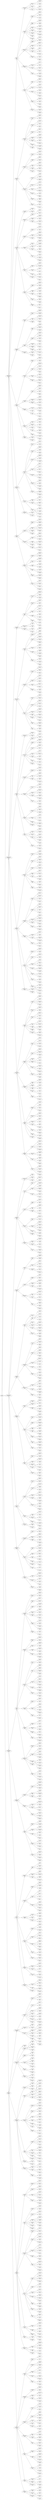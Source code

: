 digraph day7 {
rankdir=LR;
emdehy [label="emdehy,42\n42"];tfiynwo -> emdehy;
zgtzox [label="zgtzox,42\n42"];tfiynwo -> zgtzox;
mrchmw [label="mrchmw,43\n203"];ppeumu -> mrchmw;
bkvaj [label="bkvaj,119\n203"];ppeumu -> bkvaj;
iouzha [label="iouzha,161\n203"];ppeumu -> iouzha;
knxtlig [label="knxtlig,57\n203"];ppeumu -> knxtlig;
jdvro [label="jdvro,43\n203"];ppeumu -> jdvro;
afrpf [label="afrpf,29\n203"];ppeumu -> afrpf;
kunhp [label="kunhp,19\n203"];ppeumu -> kunhp;
wnhkac [label="wnhkac,18\n18"];solmej -> wnhkac;
gkjafru [label="gkjafru,18\n18"];solmej -> gkjafru;
cmfwb [label="cmfwb,18\n18"];solmej -> cmfwb;
zautz [label="zautz,48\n48"];jdvya -> zautz;
haztq [label="haztq,48\n48"];jdvya -> haztq;
snjfup [label="snjfup,23\n23"];bqpycy -> snjfup;
assqm [label="assqm,23\n23"];bqpycy -> assqm;
rvkalxi [label="rvkalxi,77\n1587"];unhnq -> rvkalxi;
kabbsvt [label="kabbsvt,1459\n1587"];unhnq -> kabbsvt;
jwptb [label="jwptb,1539\n1587"];unhnq -> jwptb;
ryrig [label="ryrig,59\n59"];zmiyzin -> ryrig;
sqwfq [label="sqwfq,59\n59"];zmiyzin -> sqwfq;
mbpgrbi [label="mbpgrbi,59\n59"];zmiyzin -> mbpgrbi;
wratzd [label="wratzd,22\n22"];hhfgih -> wratzd;
vdsjf [label="vdsjf,22\n22"];hhfgih -> vdsjf;
tbynt [label="tbynt,22\n22"];hhfgih -> tbynt;
hlzzxi [label="hlzzxi,22\n22"];hhfgih -> hlzzxi;
hoagrj [label="hoagrj,99\n99"];jgwvyp -> hoagrj;
swefql [label="swefql,99\n99"];jgwvyp -> swefql;
upqkbq [label="upqkbq,26244\n101991"];xegshds -> upqkbq;
hsdkmdv [label="hsdkmdv,50286\n101991"];xegshds -> hsdkmdv;
ggxgmci [label="ggxgmci,66063\n101997"];xegshds -> ggxgmci;
owjvny [label="owjvny,68748\n101991"];xegshds -> owjvny;
gqiczm [label="gqiczm,61\n101991"];xegshds -> gqiczm;
eboizv [label="eboizv,50\n50"];qovrrvg -> eboizv;
rrqfy [label="rrqfy,50\n50"];qovrrvg -> rrqfy;
njppj [label="njppj,23\n23"];yioxr -> njppj;
inpjzmh [label="inpjzmh,23\n23"];yioxr -> inpjzmh;
nbfpp [label="nbfpp,23\n23"];yioxr -> nbfpp;
iumsv [label="iumsv,51\n51"];fyuitn -> iumsv;
fzmwc [label="fzmwc,51\n51"];fyuitn -> fzmwc;
aicos [label="aicos,78\n78"];hgwupie -> aicos;
zziuivt [label="zziuivt,78\n78"];hgwupie -> zziuivt;
jtendcr [label="jtendcr,85\n85"];fckfbce -> jtendcr;
fcutr [label="fcutr,85\n85"];fckfbce -> fcutr;
oleuqo [label="oleuqo,43\n43"];xvjkwcd -> oleuqo;
urhawb [label="urhawb,43\n43"];xvjkwcd -> urhawb;
ptwedjj [label="ptwedjj,33\n1913"];qfqnrvt -> ptwedjj;
xdxhzm [label="xdxhzm,893\n1913"];qfqnrvt -> xdxhzm;
qsiqu [label="qsiqu,114\n1913"];qfqnrvt -> qsiqu;
ulvmck [label="ulvmck,1649\n2162"];ehkrs -> ulvmck;
dhujegl [label="dhujegl,34\n2162"];ehkrs -> dhujegl;
fngfnuz [label="fngfnuz,1222\n2162"];ehkrs -> fngfnuz;
qdzbmhn [label="qdzbmhn,1640\n2162"];ehkrs -> qdzbmhn;
usbjyly [label="usbjyly,907\n2162"];ehkrs -> usbjyly;
opkjkav [label="opkjkav,51\n51"];nefive -> opkjkav;
kyphnel [label="kyphnel,51\n51"];nefive -> kyphnel;
gokngb [label="gokngb,50\n50"];wjovhv -> gokngb;
vczph [label="vczph,50\n50"];wjovhv -> vczph;
phbapzv [label="phbapzv,50\n50"];wjovhv -> phbapzv;
tqcwn [label="tqcwn,50\n50"];wjovhv -> tqcwn;
hgoruv [label="hgoruv,59\n59"];axjkbq -> hgoruv;
iimyku [label="iimyku,59\n59"];axjkbq -> iimyku;
mngea [label="mngea,23\n23"];nnbokwt -> mngea;
hcajnu [label="hcajnu,23\n23"];nnbokwt -> hcajnu;
tcpdvk [label="tcpdvk,33\n33"];quxtc -> tcpdvk;
npwrqsm [label="npwrqsm,33\n33"];quxtc -> npwrqsm;
zapbrn [label="zapbrn,421\n441"];nifptxs -> zapbrn;
vhxgbd [label="vhxgbd,267\n441"];nifptxs -> vhxgbd;
hmenje [label="hmenje,183\n441"];nifptxs -> hmenje;
hlzape [label="hlzape,373\n441"];nifptxs -> hlzape;
ugaxscf [label="ugaxscf,289\n441"];nifptxs -> ugaxscf;
fjemwxf [label="fjemwxf,69\n441"];nifptxs -> fjemwxf;
arnbvk [label="arnbvk,329\n441"];nifptxs -> arnbvk;
sofrfdv [label="sofrfdv,28\n28"];eckgtt -> sofrfdv;
nxygf [label="nxygf,28\n28"];eckgtt -> nxygf;
dbcrmjt [label="dbcrmjt,28\n28"];eckgtt -> dbcrmjt;
mfyivv [label="mfyivv,84\n84"];dpkdpj -> mfyivv;
aqtgibg [label="aqtgibg,84\n84"];dpkdpj -> aqtgibg;
txeege [label="txeege,37\n37"];ignblg -> txeege;
owxgj [label="owxgj,37\n37"];ignblg -> owxgj;
sgcmty [label="sgcmty,77\n77"];raloti -> sgcmty;
pgscbge [label="pgscbge,77\n77"];raloti -> pgscbge;
wkkqsy [label="wkkqsy,80\n80"];jdvro -> wkkqsy;
wdwgd [label="wdwgd,80\n80"];jdvro -> wdwgd;
hzbcp [label="hzbcp,67\n67"];otrlqy -> hzbcp;
qtcwngh [label="qtcwngh,67\n67"];otrlqy -> qtcwngh;
mgmoe [label="mgmoe,45\n45"];vyptki -> mgmoe;
msxnd [label="msxnd,45\n45"];vyptki -> msxnd;
vrzrsz [label="vrzrsz,22\n22"];zmuit -> vrzrsz;
uawyee [label="uawyee,22\n22"];zmuit -> uawyee;
jbxllu [label="jbxllu,22\n22"];zmuit -> jbxllu;
bupugpv [label="bupugpv,36\n36"];utaxgw -> bupugpv;
gnqxls [label="gnqxls,36\n36"];utaxgw -> gnqxls;
rnvenxi [label="rnvenxi,36\n36"];utaxgw -> rnvenxi;
jkyljso [label="jkyljso,51\n51"];euglphc -> jkyljso;
abharn [label="abharn,51\n51"];euglphc -> abharn;
mnyokhx [label="mnyokhx,84\n84"];aoscisa -> mnyokhx;
ppigbow [label="ppigbow,84\n84"];aoscisa -> ppigbow;
eubqww [label="eubqww,84\n84"];aoscisa -> eubqww;
npefyxi [label="npefyxi,86\n86"];hmenje -> npefyxi;
fwoyu [label="fwoyu,86\n86"];hmenje -> fwoyu;
acueoez [label="acueoez,86\n86"];hmenje -> acueoez;
lzcikn [label="lzcikn,30\n30"];efulo -> lzcikn;
tihjcht [label="tihjcht,30\n30"];efulo -> tihjcht;
asymmuf [label="asymmuf,33\n1839"];yskay -> asymmuf;
gnjkpwf [label="gnjkpwf,947\n1839"];yskay -> gnjkpwf;
tlmnwl [label="tlmnwl,474\n1839"];yskay -> tlmnwl;
iyekup [label="iyekup,1248\n1839"];yskay -> iyekup;
rphgr [label="rphgr,895\n1839"];yskay -> rphgr;
mfohmwu [label="mfohmwu,344\n1839"];yskay -> mfohmwu;
sjiaux [label="sjiaux,15\n15"];xqyyni -> sjiaux;
dwkkssy [label="dwkkssy,15\n15"];xqyyni -> dwkkssy;
uluavyz [label="uluavyz,311\n311"];sovfoi -> uluavyz;
vhdke [label="vhdke,7\n311"];sovfoi -> vhdke;
kuivtq [label="kuivtq,311\n311"];sovfoi -> kuivtq;
ylluriq [label="ylluriq,129\n311"];sovfoi -> ylluriq;
cvrph [label="cvrph,145\n311"];sovfoi -> cvrph;
pevdihc [label="pevdihc,135\n311"];sovfoi -> pevdihc;
atwsafs [label="atwsafs,245\n245"];uodmc -> atwsafs;
hwqhsc [label="hwqhsc,235\n245"];uodmc -> hwqhsc;
wlibbwd [label="wlibbwd,5\n245"];uodmc -> wlibbwd;
zbodhfq [label="zbodhfq,56\n56"];arnbvk -> zbodhfq;
woxmeo [label="woxmeo,56\n56"];arnbvk -> woxmeo;
ztylsq [label="ztylsq,32\n32"];hyqrffw -> ztylsq;
nkixmeh [label="nkixmeh,32\n32"];hyqrffw -> nkixmeh;
wqobawc [label="wqobawc,67\n67"];cpoxc -> wqobawc;
shilhu [label="shilhu,67\n67"];cpoxc -> shilhu;
utjtx [label="utjtx,8\n299"];lhagpts -> utjtx;
bcyipmu [label="bcyipmu,229\n299"];lhagpts -> bcyipmu;
vcuizl [label="vcuizl,119\n299"];lhagpts -> vcuizl;
xkfxnp [label="xkfxnp,72\n264"];sznyfy -> xkfxnp;
aoscisa [label="aoscisa,12\n264"];sznyfy -> aoscisa;
bbzhhk [label="bbzhhk,70\n264"];sznyfy -> bbzhhk;
jrkbskn [label="jrkbskn,79\n79"];ittpbzy -> jrkbskn;
tqxfj [label="tqxfj,79\n79"];ittpbzy -> tqxfj;
dpkdpj [label="dpkdpj,126\n294"];wqudy -> dpkdpj;
jmmticn [label="jmmticn,24\n294"];wqudy -> jmmticn;
kpotsk [label="kpotsk,294\n294"];wqudy -> kpotsk;
qtntw [label="qtntw,294\n294"];wqudy -> qtntw;
zzdbn [label="zzdbn,50\n50"];wbijkw -> zzdbn;
pqxef [label="pqxef,50\n50"];wbijkw -> pqxef;
ikzqhu [label="ikzqhu,50\n50"];wbijkw -> ikzqhu;
dyqgl [label="dyqgl,50\n50"];wbijkw -> dyqgl;
ewzvs [label="ewzvs,54\n54"];vpnfkw -> ewzvs;
jbitbzb [label="jbitbzb,54\n54"];vpnfkw -> jbitbzb;
iooqbyk [label="iooqbyk,1558\n1720"];crsjegg -> iooqbyk;
qrunwtc [label="qrunwtc,208\n1720"];crsjegg -> qrunwtc;
bumibye [label="bumibye,997\n1720"];crsjegg -> bumibye;
lhqbgck [label="lhqbgck,632\n1720"];crsjegg -> lhqbgck;
sagihe [label="sagihe,940\n1720"];crsjegg -> sagihe;
vpvab [label="vpvab,76\n1720"];crsjegg -> vpvab;
jjpnqsk [label="jjpnqsk,29\n29"];pvcpmx -> jjpnqsk;
gseohkk [label="gseohkk,29\n29"];pvcpmx -> gseohkk;
tymahpb [label="tymahpb,87\n1977"];fjqccm -> tymahpb;
ouycck [label="ouycck,1843\n1977"];fjqccm -> ouycck;
ehazo [label="ehazo,1097\n1977"];fjqccm -> ehazo;
agjdl [label="agjdl,61\n61"];jcyxjwa -> agjdl;
dtiprc [label="dtiprc,61\n61"];jcyxjwa -> dtiprc;
qaugj [label="qaugj,61\n61"];jcyxjwa -> qaugj;
xbxqoh [label="xbxqoh,40\n40"];quyasfd -> xbxqoh;
kdajj [label="kdajj,40\n40"];quyasfd -> kdajj;
huyizg [label="huyizg,24\n24"];kdsbbcf -> huyizg;
evofb [label="evofb,24\n24"];kdsbbcf -> evofb;
vagyecy [label="vagyecy,52\n52"];dkbycez -> vagyecy;
fvzfdr [label="fvzfdr,52\n52"];dkbycez -> fvzfdr;
xcvbgr [label="xcvbgr,63\n63"];bsxjp -> xcvbgr;
gdidwas [label="gdidwas,63\n63"];bsxjp -> gdidwas;
hrhcwn [label="hrhcwn,63\n63"];bsxjp -> hrhcwn;
fgyndgv [label="fgyndgv,76\n76"];schym -> fgyndgv;
hlqed [label="hlqed,76\n76"];schym -> hlqed;
wjjzh [label="wjjzh,96\n96"];mgwiq -> wjjzh;
kbtogma [label="kbtogma,96\n96"];mgwiq -> kbtogma;
frffchv [label="frffchv,33\n33"];owtdq -> frffchv;
lkzdum [label="lkzdum,33\n33"];owtdq -> lkzdum;
sgtarpx [label="sgtarpx,33\n33"];owtdq -> sgtarpx;
knzffuc [label="knzffuc,11\n11"];inful -> knzffuc;
ldgldpx [label="ldgldpx,11\n11"];inful -> ldgldpx;
sphktgz [label="sphktgz,12\n12"];isuevmr -> sphktgz;
gjauauy [label="gjauauy,12\n12"];isuevmr -> gjauauy;
bncsnst [label="bncsnst,12\n12"];isuevmr -> bncsnst;
fedhzki [label="fedhzki,61\n61"];wpxxz -> fedhzki;
vsbbr [label="vsbbr,61\n61"];wpxxz -> vsbbr;
psxqu [label="psxqu,61\n61"];wpxxz -> psxqu;
jdabb [label="jdabb,61\n61"];wpxxz -> jdabb;
ulzcu [label="ulzcu,17\n17"];dvzguq -> ulzcu;
dvzoq [label="dvzoq,17\n17"];dvzguq -> dvzoq;
kxgrtg [label="kxgrtg,61\n61"];haurusk -> kxgrtg;
ythbw [label="ythbw,61\n61"];haurusk -> ythbw;
kgqhmx [label="kgqhmx,27\n27"];ooeypdy -> kgqhmx;
vrvzkc [label="vrvzkc,27\n27"];ooeypdy -> vrvzkc;
qfxwzis [label="qfxwzis,47\n47"];pdzfg -> qfxwzis;
ppbvdzh [label="ppbvdzh,47\n47"];pdzfg -> ppbvdzh;
rzwkjvu [label="rzwkjvu,47\n47"];pdzfg -> rzwkjvu;
sqwejs [label="sqwejs,47\n47"];pdzfg -> sqwejs;
bkpxd [label="bkpxd,20\n20"];ipsfv -> bkpxd;
xivvpur [label="xivvpur,20\n20"];ipsfv -> xivvpur;
vcsdacf [label="vcsdacf,34\n34"];akobg -> vcsdacf;
udfmh [label="udfmh,34\n34"];akobg -> udfmh;
ambgac [label="ambgac,34\n34"];akobg -> ambgac;
xssia [label="xssia,80\n80"];mrchmw -> xssia;
wifwhkq [label="wifwhkq,80\n80"];mrchmw -> wifwhkq;
vtneuhy [label="vtneuhy,76\n76"];ugaxscf -> vtneuhy;
bfcab [label="bfcab,76\n76"];ugaxscf -> bfcab;
uzxovd [label="uzxovd,33\n33"];ewiugad -> uzxovd;
vltkp [label="vltkp,33\n33"];ewiugad -> vltkp;
niydyxq [label="niydyxq,33\n33"];ewiugad -> niydyxq;
yxknolf [label="yxknolf,33\n33"];ewiugad -> yxknolf;
cstnc [label="cstnc,79\n259"];fuunnks -> cstnc;
dyxmvo [label="dyxmvo,107\n259"];fuunnks -> dyxmvo;
kwtszff [label="kwtszff,119\n259"];fuunnks -> kwtszff;
ittpbzy [label="ittpbzy,101\n259"];fuunnks -> ittpbzy;
jxxgurr [label="jxxgurr,95\n95"];hqjlgre -> jxxgurr;
wvysxc [label="wvysxc,95\n95"];hqjlgre -> wvysxc;
jatrdb [label="jatrdb,229\n292"];nemomq -> jatrdb;
nzrhtgr [label="nzrhtgr,150\n292"];nemomq -> nzrhtgr;
ngyxxm [label="ngyxxm,96\n292"];nemomq -> ngyxxm;
wnnnvgn [label="wnnnvgn,152\n292"];nemomq -> wnnnvgn;
emlzcpy [label="emlzcpy,106\n292"];nemomq -> emlzcpy;
haurusk [label="haurusk,170\n292"];nemomq -> haurusk;
rynlaj [label="rynlaj,292\n292"];nemomq -> rynlaj;
chzrjqp [label="chzrjqp,90\n90"];jmmticn -> chzrjqp;
zhcmvvm [label="zhcmvvm,90\n90"];jmmticn -> zhcmvvm;
phqyeg [label="phqyeg,90\n90"];jmmticn -> phqyeg;
xscyb [label="xscyb,458\n458"];oxvqjeh -> xscyb;
wzjsbdm [label="wzjsbdm,62\n458"];oxvqjeh -> wzjsbdm;
lzikkl [label="lzikkl,330\n458"];oxvqjeh -> lzikkl;
xlyxjyx [label="xlyxjyx,302\n458"];oxvqjeh -> xlyxjyx;
flmeo [label="flmeo,338\n458"];oxvqjeh -> flmeo;
xcbliim [label="xcbliim,404\n458"];oxvqjeh -> xcbliim;
pxpeniz [label="pxpeniz,41\n41"];qtfroa -> pxpeniz;
ehwko [label="ehwko,41\n41"];qtfroa -> ehwko;
ujfmq [label="ujfmq,41\n41"];qtfroa -> ujfmq;
rsjmc [label="rsjmc,53\n53"];vldursw -> rsjmc;
juvwvsn [label="juvwvsn,53\n53"];vldursw -> juvwvsn;
unhnq [label="unhnq,5580\n10341"];hsdkmdv -> unhnq;
crsjegg [label="crsjegg,21\n10341"];hsdkmdv -> crsjegg;
abfkpur [label="abfkpur,651\n10341"];hsdkmdv -> abfkpur;
qfqnrvt [label="qfqnrvt,4602\n10341"];hsdkmdv -> qfqnrvt;
etsxvmj [label="etsxvmj,896\n10341"];hsdkmdv -> etsxvmj;
xltlyvw [label="xltlyvw,87\n87"];epnny -> xltlyvw;
ctkjip [label="ctkjip,87\n87"];epnny -> ctkjip;
efvvtgo [label="efvvtgo,185\n257"];qsiqu -> efvvtgo;
hcfgf [label="hcfgf,197\n257"];qsiqu -> hcfgf;
fgayln [label="fgayln,257\n257"];qsiqu -> fgayln;
xzkzoq [label="xzkzoq,73\n257"];qsiqu -> xzkzoq;
isuevmr [label="isuevmr,221\n257"];qsiqu -> isuevmr;
xqyyni [label="xqyyni,227\n257"];qsiqu -> xqyyni;
rjfqyz [label="rjfqyz,71\n257"];qsiqu -> rjfqyz;
cszltz [label="cszltz,51\n51"];pcfotkv -> cszltz;
pqdoti [label="pqdoti,51\n51"];pcfotkv -> pqdoti;
ciwxuch [label="ciwxuch,96\n96"];twnon -> ciwxuch;
zpadu [label="zpadu,96\n96"];twnon -> zpadu;
hdtmmh [label="hdtmmh,61\n61"];zizsy -> hdtmmh;
mmyiwt [label="mmyiwt,61\n61"];zizsy -> mmyiwt;
ehqlqj [label="ehqlqj,40\n40"];xovrzf -> ehqlqj;
scdvmta [label="scdvmta,40\n40"];xovrzf -> scdvmta;
ndtsa [label="ndtsa,7\n7"];zudhbe -> ndtsa;
ecagt [label="ecagt,7\n7"];zudhbe -> ecagt;
dvyohbc [label="dvyohbc,85\n85"];qdlcvk -> dvyohbc;
yynji [label="yynji,85\n85"];qdlcvk -> yynji;
qpjgrr [label="qpjgrr,66\n66"];vckxof -> qpjgrr;
lwejw [label="lwejw,66\n66"];vckxof -> lwejw;
viqhzr [label="viqhzr,98\n98"];ngyxxm -> viqhzr;
yylvwtf [label="yylvwtf,98\n98"];ngyxxm -> yylvwtf;
zoszls [label="zoszls,70\n70"];izqbvna -> zoszls;
kkoitqr [label="kkoitqr,70\n70"];izqbvna -> kkoitqr;
gbkubnt [label="gbkubnt,45\n45"];muvvvu -> gbkubnt;
lxxkjb [label="lxxkjb,45\n45"];muvvvu -> lxxkjb;
vjdrrnk [label="vjdrrnk,45\n45"];muvvvu -> vjdrrnk;
udcok [label="udcok,14\n14"];wubltb -> udcok;
pihpjbp [label="pihpjbp,14\n14"];wubltb -> pihpjbp;
hiifqwb [label="hiifqwb,14\n14"];wubltb -> hiifqwb;
kwzsj [label="kwzsj,40\n40"];mjftixu -> kwzsj;
rspilzk [label="rspilzk,40\n40"];mjftixu -> rspilzk;
amtxw [label="amtxw,40\n40"];mjftixu -> amtxw;
eptve [label="eptve,37\n37"];rtchnfd -> eptve;
lejuo [label="lejuo,37\n37"];rtchnfd -> lejuo;
hhjdf [label="hhjdf,207\n331"];zdjxp -> hhjdf;
woiqeq [label="woiqeq,149\n331"];zdjxp -> woiqeq;
wfold [label="wfold,83\n331"];zdjxp -> wfold;
fkagr [label="fkagr,32\n32"];cozhzk -> fkagr;
dqyaco [label="dqyaco,32\n32"];cozhzk -> dqyaco;
ladkvis [label="ladkvis,99\n270"];tymahpb -> ladkvis;
rlrcvv [label="rlrcvv,128\n270"];tymahpb -> rlrcvv;
fciadzu [label="fciadzu,152\n270"];tymahpb -> fciadzu;
xpigis [label="xpigis,270\n270"];tymahpb -> xpigis;
kckucu [label="kckucu,152\n270"];tymahpb -> kckucu;
kdrswra [label="kdrswra,102\n270"];tymahpb -> kdrswra;
khbth [label="khbth,270\n270"];tymahpb -> khbth;
yccqn [label="yccqn,50\n50"];ujdhkyw -> yccqn;
wfilxtb [label="wfilxtb,50\n50"];ujdhkyw -> wfilxtb;
mmaqp [label="mmaqp,159\n267"];xzjcf -> mmaqp;
euglphc [label="euglphc,165\n267"];xzjcf -> euglphc;
smzpa [label="smzpa,114\n267"];xzjcf -> smzpa;
zprquyv [label="zprquyv,97\n267"];xzjcf -> zprquyv;
vgeln [label="vgeln,89\n89"];qfegd -> vgeln;
zdrwxqt [label="zdrwxqt,89\n89"];qfegd -> zdrwxqt;
wdnjs [label="wdnjs,85\n85"];xzixh -> wdnjs;
hlzyncx [label="hlzyncx,85\n85"];xzixh -> hlzyncx;
ikkatj [label="ikkatj,76\n76"];pjukxu -> ikkatj;
ujapot [label="ujapot,76\n76"];pjukxu -> ujapot;
rcvol [label="rcvol,76\n76"];pjukxu -> rcvol;
byaaoab [label="byaaoab,186\n264"];yvbgs -> byaaoab;
kebefwy [label="kebefwy,246\n264"];yvbgs -> kebefwy;
wpxxz [label="wpxxz,20\n264"];yvbgs -> wpxxz;
onlnhb [label="onlnhb,71\n71"];icdptj -> onlnhb;
ibqenc [label="ibqenc,71\n71"];icdptj -> ibqenc;
gglig [label="gglig,156\n348"];hvdafm -> gglig;
nuorc [label="nuorc,40\n348"];hvdafm -> nuorc;
ioyesxg [label="ioyesxg,132\n348"];hvdafm -> ioyesxg;
tgwmbza [label="tgwmbza,1064\n1121"];jepbpw -> tgwmbza;
wifvw [label="wifvw,68\n1121"];jepbpw -> wifvw;
nwand [label="nwand,344\n1121"];jepbpw -> nwand;
tyjrdme [label="tyjrdme,321\n1121"];jepbpw -> tyjrdme;
snhlzkk [label="snhlzkk,428\n1121"];jepbpw -> snhlzkk;
xmufp [label="xmufp,1476\n2106"];bbixr -> xmufp;
moxxiw [label="moxxiw,480\n2106"];bbixr -> moxxiw;
nemomq [label="nemomq,62\n2106"];bbixr -> nemomq;
sauwet [label="sauwet,445\n481"];guipj -> sauwet;
graedp [label="graedp,89\n481"];guipj -> graedp;
jdvya [label="jdvya,385\n481"];guipj -> jdvya;
bmlwb [label="bmlwb,481\n481"];guipj -> bmlwb;
eidmza [label="eidmza,481\n481"];guipj -> eidmza;
kmnmx [label="kmnmx,481\n481"];guipj -> kmnmx;
xdvwjb [label="xdvwjb,70\n70"];yfriw -> xdvwjb;
crfmd [label="crfmd,70\n70"];yfriw -> crfmd;
exfffna [label="exfffna,60\n60"];phxtzgu -> exfffna;
ewhzc [label="ewhzc,60\n60"];phxtzgu -> ewhzc;
lufgbo [label="lufgbo,60\n60"];phxtzgu -> lufgbo;
odmlf [label="odmlf,60\n60"];phxtzgu -> odmlf;
gkfymj [label="gkfymj,92\n236"];rphgr -> gkfymj;
rtchnfd [label="rtchnfd,162\n236"];rphgr -> rtchnfd;
gtyfx [label="gtyfx,110\n236"];rphgr -> gtyfx;
ujdhkyw [label="ujdhkyw,136\n236"];rphgr -> ujdhkyw;
xnzhkrn [label="xnzhkrn,54\n54"];ytlzs -> xnzhkrn;
hezjirm [label="hezjirm,54\n54"];ytlzs -> hezjirm;
xuzskid [label="xuzskid,54\n54"];ytlzs -> xuzskid;
mwdqdbu [label="mwdqdbu,54\n54"];ytlzs -> mwdqdbu;
vrnxiui [label="vrnxiui,85\n85"];zprquyv -> vrnxiui;
htmrm [label="htmrm,85\n85"];zprquyv -> htmrm;
unmxfe [label="unmxfe,91\n91"];vjtbtv -> unmxfe;
rzclv [label="rzclv,91\n91"];vjtbtv -> rzclv;
bfrmpr [label="bfrmpr,101\n171"];ulvmck -> bfrmpr;
tcaemi [label="tcaemi,171\n171"];ulvmck -> tcaemi;
gkvrrq [label="gkvrrq,77\n171"];ulvmck -> gkvrrq;
lhqhx [label="lhqhx,73\n73"];knxtlig -> lhqhx;
alkysnc [label="alkysnc,73\n73"];knxtlig -> alkysnc;
uaxsa [label="uaxsa,27\n27"];tooqbdo -> uaxsa;
mcdpv [label="mcdpv,27\n27"];tooqbdo -> mcdpv;
ccqsq [label="ccqsq,27\n27"];tooqbdo -> ccqsq;
juxcxo [label="juxcxo,96\n96"];ftuvvv -> juxcxo;
onmghy [label="onmghy,96\n96"];ftuvvv -> onmghy;
wutzd [label="wutzd,168\n270"];ecxayrz -> wutzd;
vbqsm [label="vbqsm,250\n270"];ecxayrz -> vbqsm;
nefive [label="nefive,168\n270"];ecxayrz -> nefive;
ftpwtol [label="ftpwtol,98\n270"];ecxayrz -> ftpwtol;
hocvke [label="hocvke,105\n270"];ecxayrz -> hocvke;
dgkhq [label="dgkhq,64\n64"];alpas -> dgkhq;
izsgfu [label="izsgfu,64\n64"];alpas -> izsgfu;
gktepby [label="gktepby,64\n64"];alpas -> gktepby;
iwotig [label="iwotig,64\n64"];alpas -> iwotig;
itzntrm [label="itzntrm,49\n49"];mzaxe -> itzntrm;
wqtbny [label="wqtbny,49\n49"];mzaxe -> wqtbny;
jyhddhe [label="jyhddhe,49\n49"];mzaxe -> jyhddhe;
zgatapc [label="zgatapc,49\n49"];mzaxe -> zgatapc;
tlfklor [label="tlfklor,190\n390"];abeinmv -> tlfklor;
izqbvna [label="izqbvna,250\n390"];abeinmv -> izqbvna;
sxpqvwv [label="sxpqvwv,358\n390"];abeinmv -> sxpqvwv;
foqjjt [label="foqjjt,294\n390"];abeinmv -> foqjjt;
xqusi [label="xqusi,22\n390"];abeinmv -> xqusi;
gtvuq [label="gtvuq,898\n978"];eynrs -> gtvuq;
vidgimw [label="vidgimw,534\n978"];eynrs -> vidgimw;
fnefss [label="fnefss,348\n978"];eynrs -> fnefss;
clmkbr [label="clmkbr,482\n978"];eynrs -> clmkbr;
yxfysz [label="yxfysz,418\n978"];eynrs -> yxfysz;
latvopy [label="latvopy,38\n978"];eynrs -> latvopy;
uxbnnor [label="uxbnnor,76\n76"];brchwcm -> uxbnnor;
iibjdbp [label="iibjdbp,76\n76"];brchwcm -> iibjdbp;
qupaz [label="qupaz,76\n76"];brchwcm -> qupaz;
aplke [label="aplke,19\n19"];tgwmbza -> aplke;
tqnqxx [label="tqnqxx,19\n19"];tgwmbza -> tqnqxx;
nkbtsr [label="nkbtsr,19\n19"];tgwmbza -> nkbtsr;
dfnak [label="dfnak,6645\n10821"];upqkbq -> dfnak;
szsny [label="szsny,5431\n10821"];upqkbq -> szsny;
ehkrs [label="ehkrs,11\n10821"];upqkbq -> ehkrs;
eynrs [label="eynrs,4953\n10821"];upqkbq -> eynrs;
cbpsyx [label="cbpsyx,1290\n10821"];upqkbq -> cbpsyx;
bbixr [label="bbixr,4503\n10821"];upqkbq -> bbixr;
zsckv [label="zsckv,6579\n10821"];upqkbq -> zsckv;
qmttkg [label="qmttkg,94\n322"];kzimilx -> qmttkg;
hpobvlt [label="hpobvlt,186\n322"];kzimilx -> hpobvlt;
pdzfg [label="pdzfg,134\n322"];kzimilx -> pdzfg;
zkborz [label="zkborz,322\n322"];kzimilx -> zkborz;
sbanx [label="sbanx,204\n322"];kzimilx -> sbanx;
sqfue [label="sqfue,55\n55"];zuzkw -> sqfue;
zlrboun [label="zlrboun,55\n55"];zuzkw -> zlrboun;
zmjzmyq [label="zmjzmyq,35\n35"];uredmot -> zmjzmyq;
ghnldf [label="ghnldf,35\n35"];uredmot -> ghnldf;
ispeb [label="ispeb,30\n30"];dyfptec -> ispeb;
wgqnrc [label="wgqnrc,30\n30"];dyfptec -> wgqnrc;
rxwtoee [label="rxwtoee,30\n30"];dyfptec -> rxwtoee;
vfbhl [label="vfbhl,92\n92"];yfouoak -> vfbhl;
jjpco [label="jjpco,92\n92"];yfouoak -> jjpco;
grvqyf [label="grvqyf,41\n41"];ztsajt -> grvqyf;
yxsvp [label="yxsvp,41\n41"];ztsajt -> yxsvp;
qqjvdh [label="qqjvdh,76\n76"];lznlhjd -> qqjvdh;
ribswz [label="ribswz,76\n76"];lznlhjd -> ribswz;
ndebha [label="ndebha,76\n76"];lznlhjd -> ndebha;
vsojq [label="vsojq,76\n76"];lznlhjd -> vsojq;
mpedpht [label="mpedpht,91\n91"];yucxy -> mpedpht;
jhzoyme [label="jhzoyme,91\n91"];yucxy -> jhzoyme;
hasbi [label="hasbi,124\n124"];clmkbr -> hasbi;
pxzoq [label="pxzoq,16\n124"];clmkbr -> pxzoq;
ecfquya [label="ecfquya,32\n124"];clmkbr -> ecfquya;
coezio [label="coezio,70\n124"];clmkbr -> coezio;
bymrwvc [label="bymrwvc,67\n67"];kniivab -> bymrwvc;
aylzrt [label="aylzrt,67\n67"];kniivab -> aylzrt;
afooq [label="afooq,46\n46"];ebhzgav -> afooq;
vihjl [label="vihjl,46\n46"];ebhzgav -> vihjl;
xxoqrj [label="xxoqrj,46\n46"];ebhzgav -> xxoqrj;
ipblpmy [label="ipblpmy,46\n46"];ebhzgav -> ipblpmy;
ngkjtk [label="ngkjtk,47\n47"];txayxeg -> ngkjtk;
uticq [label="uticq,47\n47"];txayxeg -> uticq;
fwlme [label="fwlme,6\n6"];djquz -> fwlme;
lsbzpu [label="lsbzpu,6\n6"];djquz -> lsbzpu;
ashtupo [label="ashtupo,6\n6"];djquz -> ashtupo;
gbauyfh [label="gbauyfh,6\n6"];djquz -> gbauyfh;
yulcus [label="yulcus,24\n24"];jwptb -> yulcus;
ndvns [label="ndvns,24\n24"];jwptb -> ndvns;
ckvji [label="ckvji,42\n42"];tutfkbo -> ckvji;
gegdmus [label="gegdmus,42\n42"];tutfkbo -> gegdmus;
veuqzjh [label="veuqzjh,25\n25"];exbgy -> veuqzjh;
oynlkiy [label="oynlkiy,25\n25"];exbgy -> oynlkiy;
oieuzv [label="oieuzv,25\n25"];exbgy -> oieuzv;
tgtjhg [label="tgtjhg,25\n25"];exbgy -> tgtjhg;
rbmoj [label="rbmoj,88\n88"];pevdihc -> rbmoj;
hiftfo [label="hiftfo,88\n88"];pevdihc -> hiftfo;
jgwvyp [label="jgwvyp,29\n227"];vvndbk -> jgwvyp;
udlyr [label="udlyr,227\n227"];vvndbk -> udlyr;
vhjfcw [label="vhjfcw,191\n227"];vvndbk -> vhjfcw;
smmnc [label="smmnc,20\n188"];latvopy -> smmnc;
quryyds [label="quryyds,78\n188"];latvopy -> quryyds;
vyptki [label="vyptki,98\n188"];latvopy -> vyptki;
hgchigs [label="hgchigs,34\n188"];latvopy -> hgchigs;
vckxof [label="vckxof,56\n188"];latvopy -> vckxof;
cdxwbv [label="cdxwbv,23\n23"];bpbik -> cdxwbv;
zchxtxj [label="zchxtxj,23\n23"];bpbik -> zchxtxj;
bkdxl [label="bkdxl,85\n85"];enohjb -> bkdxl;
ttkqf [label="ttkqf,85\n85"];enohjb -> ttkqf;
estka [label="estka,47\n47"];pbkmeod -> estka;
ychaa [label="ychaa,47\n47"];pbkmeod -> ychaa;
bydmdru [label="bydmdru,60\n60"];xtbqb -> bydmdru;
awfnh [label="awfnh,60\n60"];xtbqb -> awfnh;
opbaea [label="opbaea,26\n26"];ehjpn -> opbaea;
kvxtl [label="kvxtl,26\n26"];ehjpn -> kvxtl;
eduizfz [label="eduizfz,79\n79"];rcpscka -> eduizfz;
sholtl [label="sholtl,79\n79"];rcpscka -> sholtl;
ktaso [label="ktaso,28\n28"];bkvaj -> ktaso;
ufqlean [label="ufqlean,28\n28"];bkvaj -> ufqlean;
czalivu [label="czalivu,28\n28"];bkvaj -> czalivu;
zzjwnh [label="zzjwnh,130\n184"];uycyz -> zzjwnh;
ncirziy [label="ncirziy,48\n184"];uycyz -> ncirziy;
icdptj [label="icdptj,42\n184"];uycyz -> icdptj;
ybbuy [label="ybbuy,87\n87"];afrpf -> ybbuy;
uifanza [label="uifanza,87\n87"];afrpf -> uifanza;
ofxdo [label="ofxdo,93\n93"];fjemwxf -> ofxdo;
jjkns [label="jjkns,93\n93"];fjemwxf -> jjkns;
mwvihj [label="mwvihj,93\n93"];fjemwxf -> mwvihj;
vrhke [label="vrhke,93\n93"];fjemwxf -> vrhke;
wzlonwk [label="wzlonwk,65\n65"];dqzsblu -> wzlonwk;
ywxkr [label="ywxkr,65\n65"];dqzsblu -> ywxkr;
iggqobg [label="iggqobg,65\n65"];dqzsblu -> iggqobg;
lydjsu [label="lydjsu,65\n65"];dqzsblu -> lydjsu;
zuapfco [label="zuapfco,40\n40"];gtvuq -> zuapfco;
kexrse [label="kexrse,40\n40"];gtvuq -> kexrse;
bjrfinh [label="bjrfinh,97\n97"];bbzhhk -> bjrfinh;
lissl [label="lissl,97\n97"];bbzhhk -> lissl;
evgvano [label="evgvano,411\n411"];vpvab -> evgvano;
ibfbn [label="ibfbn,75\n411"];vpvab -> ibfbn;
xovrzf [label="xovrzf,331\n411"];vpvab -> xovrzf;
qzbet [label="qzbet,255\n411"];vpvab -> qzbet;
cdrjh [label="cdrjh,64\n64"];lzikkl -> cdrjh;
lwbcn [label="lwbcn,64\n64"];lzikkl -> lwbcn;
sygyji [label="sygyji,6\n6"];bicpqwm -> sygyji;
bjfou [label="bjfou,6\n6"];bicpqwm -> bjfou;
qsche [label="qsche,6\n6"];bicpqwm -> qsche;
qeijcl [label="qeijcl,12\n12"];ndwvmg -> qeijcl;
kyhace [label="kyhace,12\n12"];ndwvmg -> kyhace;
cewmc [label="cewmc,57\n57"];ufnpup -> cewmc;
uwzmqi [label="uwzmqi,57\n57"];ufnpup -> uwzmqi;
pkwzp [label="pkwzp,96\n96"];iulkkfp -> pkwzp;
cdzlq [label="cdzlq,96\n96"];iulkkfp -> cdzlq;
vetib [label="vetib,92\n92"];azcuz -> vetib;
jirva [label="jirva,92\n92"];azcuz -> jirva;
nnqghfo [label="nnqghfo,99\n99"];cphgovc -> nnqghfo;
ohjvf [label="ohjvf,99\n99"];cphgovc -> ohjvf;
mhwqim [label="mhwqim,70\n70"];dlcxjg -> mhwqim;
jcrmny [label="jcrmny,70\n70"];dlcxjg -> jcrmny;
izfqx [label="izfqx,47\n47"];gkvrrq -> izfqx;
bvwdckm [label="bvwdckm,47\n47"];gkvrrq -> bvwdckm;
qkzgb [label="qkzgb,219\n253"];yujhec -> qkzgb;
nmwrqbx [label="nmwrqbx,55\n253"];yujhec -> nmwrqbx;
dktkg [label="dktkg,232\n253"];yujhec -> dktkg;
rnbvott [label="rnbvott,157\n253"];yujhec -> rnbvott;
etingr [label="etingr,217\n253"];yujhec -> etingr;
vjtbtv [label="vjtbtv,77\n259"];nwand -> vjtbtv;
epnny [label="epnny,85\n259"];nwand -> epnny;
zdagr [label="zdagr,249\n259"];nwand -> zdagr;
rmnfq [label="rmnfq,59\n59"];fciadzu -> rmnfq;
tnxxb [label="tnxxb,59\n59"];fciadzu -> tnxxb;
pykcpw [label="pykcpw,168\n219"];vdqpuon -> pykcpw;
yioxr [label="yioxr,150\n219"];vdqpuon -> yioxr;
lcgym [label="lcgym,199\n219"];vdqpuon -> lcgym;
wbijkw [label="wbijkw,19\n219"];vdqpuon -> wbijkw;
dupdsj [label="dupdsj,81\n219"];vdqpuon -> dupdsj;
mjftixu [label="mjftixu,131\n251"];usbjyly -> mjftixu;
vldursw [label="vldursw,145\n251"];usbjyly -> vldursw;
ipsfv [label="ipsfv,211\n251"];usbjyly -> ipsfv;
pqkzpq [label="pqkzpq,35\n251"];usbjyly -> pqkzpq;
fkdauwn [label="fkdauwn,187\n251"];usbjyly -> fkdauwn;
splhdhe [label="splhdhe,80\n80"];lskrih -> splhdhe;
rdngdrd [label="rdngdrd,80\n80"];lskrih -> rdngdrd;
ixvot [label="ixvot,54\n54"];apyhkb -> ixvot;
dllffsl [label="dllffsl,54\n54"];apyhkb -> dllffsl;
sarppfb [label="sarppfb,68\n68"];rjzbhh -> sarppfb;
nhyhkq [label="nhyhkq,68\n68"];rjzbhh -> nhyhkq;
dayjxl [label="dayjxl,10\n10"];xxyttn -> dayjxl;
melthx [label="melthx,10\n10"];xxyttn -> melthx;
incbyp [label="incbyp,49\n49"];kucnmn -> incbyp;
ogujo [label="ogujo,49\n49"];kucnmn -> ogujo;
bejncv [label="bejncv,38\n38"];hkuay -> bejncv;
fpqpmca [label="fpqpmca,38\n38"];hkuay -> fpqpmca;
ttstqws [label="ttstqws,38\n38"];hkuay -> ttstqws;
dkbycez [label="dkbycez,131\n235"];vcllnn -> dkbycez;
jxzyc [label="jxzyc,141\n235"];vcllnn -> jxzyc;
qtfroa [label="qtfroa,112\n235"];vcllnn -> qtfroa;
ucqpz [label="ucqpz,39\n235"];vcllnn -> ucqpz;
wjovhv [label="wjovhv,35\n235"];vcllnn -> wjovhv;
pxfpf [label="pxfpf,235\n235"];vcllnn -> pxfpf;
orawnkw [label="orawnkw,195\n235"];vcllnn -> orawnkw;
bluacvc [label="bluacvc,26\n26"];xuzvwcg -> bluacvc;
xcuid [label="xcuid,26\n26"];xuzvwcg -> xcuid;
jugwirf [label="jugwirf,51\n51"];smzpa -> jugwirf;
ttborca [label="ttborca,51\n51"];smzpa -> ttborca;
tmuuyka [label="tmuuyka,51\n51"];smzpa -> tmuuyka;
vazst [label="vazst,45\n195"];cxfvbz -> vazst;
evquf [label="evquf,195\n195"];cxfvbz -> evquf;
pvcpmx [label="pvcpmx,137\n195"];cxfvbz -> pvcpmx;
njnyoek [label="njnyoek,21\n21"];jatrdb -> njnyoek;
ctvhcv [label="ctvhcv,21\n21"];jatrdb -> ctvhcv;
qsgjk [label="qsgjk,21\n21"];jatrdb -> qsgjk;
lsoto [label="lsoto,148\n180"];wgtmwjd -> lsoto;
abqknn [label="abqknn,142\n180"];wgtmwjd -> abqknn;
uzlgko [label="uzlgko,56\n180"];wgtmwjd -> uzlgko;
tghfe [label="tghfe,89\n770"];anygv -> tghfe;
ybzqi [label="ybzqi,395\n770"];anygv -> ybzqi;
fabacam [label="fabacam,305\n776"];anygv -> fabacam;
fdqmg [label="fdqmg,124\n210"];macpvga -> fdqmg;
hyqrffw [label="hyqrffw,146\n210"];macpvga -> hyqrffw;
rfytg [label="rfytg,142\n210"];macpvga -> rfytg;
idnhoqh [label="idnhoqh,70\n210"];macpvga -> idnhoqh;
dchobfa [label="dchobfa,12\n210"];macpvga -> dchobfa;
kyjjz [label="kyjjz,210\n210"];macpvga -> kyjjz;
aqahah [label="aqahah,68\n210"];macpvga -> aqahah;
icroy [label="icroy,52\n52"];bbloz -> icroy;
rshqkfx [label="rshqkfx,52\n52"];bbloz -> rshqkfx;
aynknet [label="aynknet,32\n32"];fkdauwn -> aynknet;
uzdzkal [label="uzdzkal,32\n32"];fkdauwn -> uzdzkal;
wjwit [label="wjwit,20\n20"];nidvi -> wjwit;
dbuxj [label="dbuxj,20\n20"];nidvi -> dbuxj;
rhpfhuc [label="rhpfhuc,20\n20"];nidvi -> rhpfhuc;
ehyygbi [label="ehyygbi,20\n20"];nidvi -> ehyygbi;
eiliwle [label="eiliwle,95\n95"];udawli -> eiliwle;
ijvrlpz [label="ijvrlpz,95\n95"];udawli -> ijvrlpz;
xslucv [label="xslucv,51\n51"];sncjicb -> xslucv;
jbpvtf [label="jbpvtf,51\n51"];sncjicb -> jbpvtf;
gfltww [label="gfltww,51\n51"];sncjicb -> gfltww;
jdbmary [label="jdbmary,92\n92"];xqusi -> jdbmary;
flrdpaj [label="flrdpaj,92\n92"];xqusi -> flrdpaj;
iwysxj [label="iwysxj,92\n92"];xqusi -> iwysxj;
tooduon [label="tooduon,92\n92"];xqusi -> tooduon;
dlcep [label="dlcep,74\n74"];abjrozg -> dlcep;
rhwfl [label="rhwfl,74\n74"];abjrozg -> rhwfl;
vxtfjhq [label="vxtfjhq,23\n23"];xvkcms -> vxtfjhq;
imjhra [label="imjhra,23\n23"];xvkcms -> imjhra;
oldfs [label="oldfs,34\n34"];rfytg -> oldfs;
mrkknr [label="mrkknr,34\n34"];rfytg -> mrkknr;
tjmyc [label="tjmyc,258\n318"];cdvscgo -> tjmyc;
phxtzgu [label="phxtzgu,78\n318"];cdvscgo -> phxtzgu;
ayuhvb [label="ayuhvb,216\n318"];cdvscgo -> ayuhvb;
eckgtt [label="eckgtt,234\n318"];cdvscgo -> eckgtt;
wubltb [label="wubltb,276\n318"];cdvscgo -> wubltb;
cpoxc [label="cpoxc,217\n351"];wifvw -> cpoxc;
btlczl [label="btlczl,205\n351"];wifvw -> btlczl;
dqzsblu [label="dqzsblu,91\n351"];wifvw -> dqzsblu;
gjpcufw [label="gjpcufw,54\n54"];pqkzpq -> gjpcufw;
ocmac [label="ocmac,54\n54"];pqkzpq -> ocmac;
hohsf [label="hohsf,54\n54"];pqkzpq -> hohsf;
qdtdbl [label="qdtdbl,54\n54"];pqkzpq -> qdtdbl;
mzaxe [label="mzaxe,52\n248"];ktiuc -> mzaxe;
xxyttn [label="xxyttn,228\n248"];ktiuc -> xxyttn;
tmwvxgi [label="tmwvxgi,179\n248"];ktiuc -> tmwvxgi;
azcuz [label="azcuz,64\n248"];ktiuc -> azcuz;
szkgky [label="szkgky,76\n248"];ktiuc -> szkgky;
beaubot [label="beaubot,118\n248"];ktiuc -> beaubot;
ffvahj [label="ffvahj,47\n248"];ktiuc -> ffvahj;
mdbixwm [label="mdbixwm,33\n33"];avytp -> mdbixwm;
mshht [label="mshht,33\n33"];avytp -> mshht;
knsphtv [label="knsphtv,74\n74"];cqifjd -> knsphtv;
qgufw [label="qgufw,74\n74"];cqifjd -> qgufw;
pftmymi [label="pftmymi,13\n13"];pvqfa -> pftmymi;
vmrdwe [label="vmrdwe,13\n13"];pvqfa -> vmrdwe;
tnham [label="tnham,76\n76"];dyxmvo -> tnham;
jsdvowc [label="jsdvowc,76\n76"];dyxmvo -> jsdvowc;
kwaqrgu [label="kwaqrgu,94\n94"];yiohbo -> kwaqrgu;
nezhs [label="nezhs,94\n94"];yiohbo -> nezhs;
fzowmer [label="fzowmer,22\n22"];zjljate -> fzowmer;
pcmgq [label="pcmgq,22\n22"];zjljate -> pcmgq;
caukzx [label="caukzx,67\n67"];jbpvbc -> caukzx;
pjiicj [label="pjiicj,67\n67"];jbpvbc -> pjiicj;
yproaz [label="yproaz,18\n18"];vhjfcw -> yproaz;
tgsdks [label="tgsdks,18\n18"];vhjfcw -> tgsdks;
miunk [label="miunk,78\n78"];qzbet -> miunk;
horfum [label="horfum,78\n78"];qzbet -> horfum;
fzzyjt [label="fzzyjt,202\n202"];iscnnvh -> fzzyjt;
xtbqb [label="xtbqb,82\n202"];iscnnvh -> xtbqb;
vyzhqx [label="vyzhqx,62\n202"];iscnnvh -> vyzhqx;
owtdq [label="owtdq,103\n202"];iscnnvh -> owtdq;
kialkdr [label="kialkdr,19\n19"];abqknn -> kialkdr;
xtqnalt [label="xtqnalt,19\n19"];abqknn -> xtqnalt;
gswcnfo [label="gswcnfo,93\n227"];yuvpdk -> gswcnfo;
vceutc [label="vceutc,29\n227"];yuvpdk -> vceutc;
kahwlj [label="kahwlj,79\n227"];yuvpdk -> kahwlj;
ckjdqr [label="ckjdqr,49\n49"];qrtruk -> ckjdqr;
dtmhqm [label="dtmhqm,49\n49"];qrtruk -> dtmhqm;
tzdntld [label="tzdntld,49\n49"];qrtruk -> tzdntld;
agwpt [label="agwpt,84\n84"];smmnc -> agwpt;
cfefqhk [label="cfefqhk,84\n84"];smmnc -> cfefqhk;
cpwfem [label="cpwfem,93\n93"];ykcxtea -> cpwfem;
vularzu [label="vularzu,93\n93"];ykcxtea -> vularzu;
bubhosg [label="bubhosg,45\n45"];cstnc -> bubhosg;
tvbswr [label="tvbswr,45\n45"];cstnc -> tvbswr;
hswdm [label="hswdm,45\n45"];cstnc -> hswdm;
yfkyv [label="yfkyv,45\n45"];cstnc -> yfkyv;
lewizr [label="lewizr,39\n39"];xlyxjyx -> lewizr;
duxfof [label="duxfof,39\n39"];xlyxjyx -> duxfof;
uqazvo [label="uqazvo,39\n39"];xlyxjyx -> uqazvo;
mzbwym [label="mzbwym,39\n39"];xlyxjyx -> mzbwym;
zwfly [label="zwfly,18\n18"];fqdtzfy -> zwfly;
bidasc [label="bidasc,18\n18"];fqdtzfy -> bidasc;
mjfhodb [label="mjfhodb,18\n18"];fqdtzfy -> mjfhodb;
ppeumu [label="ppeumu,517\n1938"];abfkpur -> ppeumu;
yuvpdk [label="yuvpdk,1257\n1938"];abfkpur -> yuvpdk;
kzimilx [label="kzimilx,328\n1938"];abfkpur -> kzimilx;
wbwyvyu [label="wbwyvyu,13\n1938"];abfkpur -> wbwyvyu;
dkwbhuk [label="dkwbhuk,1778\n1938"];abfkpur -> dkwbhuk;
nogjxu [label="nogjxu,80\n80"];wlibbwd -> nogjxu;
bapvb [label="bapvb,80\n80"];wlibbwd -> bapvb;
azykbk [label="azykbk,80\n80"];wlibbwd -> azykbk;
aksgboa [label="aksgboa,93\n93"];sqwtiaf -> aksgboa;
qhezs [label="qhezs,93\n93"];sqwtiaf -> qhezs;
hssgk [label="hssgk,14\n14"];mhium -> hssgk;
jljurl [label="jljurl,14\n14"];mhium -> jljurl;
sytjgl [label="sytjgl,99\n99"];wzjsbdm -> sytjgl;
tfuuzgi [label="tfuuzgi,99\n99"];wzjsbdm -> tfuuzgi;
bfphqmo [label="bfphqmo,99\n99"];wzjsbdm -> bfphqmo;
vcmntc [label="vcmntc,99\n99"];wzjsbdm -> vcmntc;
liueudh [label="liueudh,63\n63"];qinwdk -> liueudh;
zgtsnwk [label="zgtsnwk,63\n63"];qinwdk -> zgtsnwk;
djquz [label="djquz,211\n235"];enlfaa -> djquz;
sthyxh [label="sthyxh,235\n235"];enlfaa -> sthyxh;
hkuay [label="hkuay,121\n235"];enlfaa -> hkuay;
hmdqubz [label="hmdqubz,16\n235"];enlfaa -> hmdqubz;
qxccjtw [label="qxccjtw,178\n235"];enlfaa -> qxccjtw;
vgysxct [label="vgysxct,103\n235"];enlfaa -> vgysxct;
cfcbhku [label="cfcbhku,90\n90"];mgdhu -> cfcbhku;
fltdrlc [label="fltdrlc,90\n90"];mgdhu -> fltdrlc;
gjkbf [label="gjkbf,67\n67"];tsahe -> gjkbf;
uqjsosg [label="uqjsosg,67\n67"];tsahe -> uqjsosg;
fdrki [label="fdrki,60\n60"];dfzbuxo -> fdrki;
ufmlfmj [label="ufmlfmj,60\n60"];dfzbuxo -> ufmlfmj;
jxdqhu [label="jxdqhu,60\n60"];dfzbuxo -> jxdqhu;
lcfpcst [label="lcfpcst,92\n92"];ouagp -> lcfpcst;
bxpfs [label="bxpfs,92\n92"];ouagp -> bxpfs;
enlfaa [label="enlfaa,479\n1889"];etsxvmj -> enlfaa;
ymnichj [label="ymnichj,909\n1889"];etsxvmj -> ymnichj;
tuefd [label="tuefd,209\n1889"];etsxvmj -> tuefd;
zhkmnxk [label="zhkmnxk,21\n1889"];etsxvmj -> zhkmnxk;
vcllnn [label="vcllnn,244\n1889"];etsxvmj -> vcllnn;
fuhbamv [label="fuhbamv,81\n81"];iooqbyk -> fuhbamv;
dqrsxx [label="dqrsxx,81\n81"];iooqbyk -> dqrsxx;
ykcivtj [label="ykcivtj,88\n88"];acsqtk -> ykcivtj;
bhcwhrf [label="bhcwhrf,88\n88"];acsqtk -> bhcwhrf;
vgvfksg [label="vgvfksg,63\n63"];gtyfx -> vgvfksg;
mmlsnw [label="mmlsnw,63\n63"];gtyfx -> mmlsnw;
iriyw [label="iriyw,193\n231"];snhlzkk -> iriyw;
qdlcvk [label="qdlcvk,61\n231"];snhlzkk -> qdlcvk;
mhium [label="mhium,203\n231"];snhlzkk -> mhium;
whqrugy [label="whqrugy,77\n77"];xadsoxv -> whqrugy;
fmlyuv [label="fmlyuv,77\n77"];xadsoxv -> fmlyuv;
yerfxa [label="yerfxa,77\n77"];xadsoxv -> yerfxa;
wajnp [label="wajnp,54\n54"];dniumoe -> wajnp;
mtvoxu [label="mtvoxu,54\n54"];dniumoe -> mtvoxu;
towdptl [label="towdptl,54\n54"];dniumoe -> towdptl;
kmiax [label="kmiax,54\n54"];dniumoe -> kmiax;
zegoosj [label="zegoosj,36\n36"];efvvtgo -> zegoosj;
tlyncze [label="tlyncze,36\n36"];efvvtgo -> tlyncze;
obejsk [label="obejsk,99\n99"];nmwrqbx -> obejsk;
nsabyg [label="nsabyg,99\n99"];nmwrqbx -> nsabyg;
qfaubqr [label="qfaubqr,82\n82"];ytqwzv -> qfaubqr;
fyxdfod [label="fyxdfod,82\n82"];ytqwzv -> fyxdfod;
nvwknv [label="nvwknv,47\n47"];jxzyc -> nvwknv;
immcgrm [label="immcgrm,47\n47"];jxzyc -> immcgrm;
bsqlkiy [label="bsqlkiy,20\n20"];orawnkw -> bsqlkiy;
fhhzvwj [label="fhhzvwj,20\n20"];orawnkw -> fhhzvwj;
oqctx [label="oqctx,15\n15"];aksev -> oqctx;
cvzsvf [label="cvzsvf,15\n15"];aksev -> cvzsvf;
nszphks [label="nszphks,60\n60"];nyqju -> nszphks;
kbarp [label="kbarp,60\n60"];nyqju -> kbarp;
guivwse [label="guivwse,60\n60"];nyqju -> guivwse;
nnsogp [label="nnsogp,60\n60"];nyqju -> nnsogp;
cougztw [label="cougztw,27\n27"];pwznn -> cougztw;
krrxx [label="krrxx,27\n27"];pwznn -> krrxx;
xreip [label="xreip,84\n84"];kdrswra -> xreip;
ghxwug [label="ghxwug,84\n84"];kdrswra -> ghxwug;
bkfqmqn [label="bkfqmqn,70\n70"];kwtszff -> bkfqmqn;
tbsmz [label="tbsmz,70\n70"];kwtszff -> tbsmz;
bxipuq [label="bxipuq,98\n98"];wyjnxf -> bxipuq;
ibosof [label="ibosof,98\n98"];wyjnxf -> ibosof;
lmdsuz [label="lmdsuz,34\n34"];hpobvlt -> lmdsuz;
gumpsin [label="gumpsin,34\n34"];hpobvlt -> gumpsin;
xpzzkdb [label="xpzzkdb,34\n34"];hpobvlt -> xpzzkdb;
oxezpz [label="oxezpz,34\n34"];hpobvlt -> oxezpz;
vxzgkqa [label="vxzgkqa,19\n19"];iriyw -> vxzgkqa;
fjouck [label="fjouck,19\n19"];iriyw -> fjouck;
dbdrdzo [label="dbdrdzo,83\n83"];cvrph -> dbdrdzo;
acdahz [label="acdahz,83\n83"];cvrph -> acdahz;
bsieig [label="bsieig,18\n18"];sauwet -> bsieig;
mrsxl [label="mrsxl,18\n18"];sauwet -> mrsxl;
jkhruz [label="jkhruz,15\n15"];dlactl -> jkhruz;
lizkruo [label="lizkruo,15\n15"];dlactl -> lizkruo;
heiejhm [label="heiejhm,48\n220"];ehazo -> heiejhm;
fwbly [label="fwbly,134\n220"];ehazo -> fwbly;
gyivxga [label="gyivxga,26\n220"];ehazo -> gyivxga;
wjhgb [label="wjhgb,48\n220"];ehazo -> wjhgb;
pwmoihf [label="pwmoihf,93\n93"];emlzcpy -> pwmoihf;
sdwnkb [label="sdwnkb,93\n93"];emlzcpy -> sdwnkb;
lplhe [label="lplhe,1375\n2035"];lgdbaig -> lplhe;
sznyfy [label="sznyfy,1243\n2035"];lgdbaig -> sznyfy;
tjrecaq [label="tjrecaq,5\n2035"];lgdbaig -> tjrecaq;
ouagp [label="ouagp,24\n208"];mnslyf -> ouagp;
wyjnxf [label="wyjnxf,12\n208"];mnslyf -> wyjnxf;
jxtzkel [label="jxtzkel,132\n208"];mnslyf -> jxtzkel;
vwtxaci [label="vwtxaci,78\n208"];mnslyf -> vwtxaci;
quxtc [label="quxtc,142\n208"];mnslyf -> quxtc;
yhiby [label="yhiby,100\n208"];mnslyf -> yhiby;
mgwiq [label="mgwiq,16\n208"];mnslyf -> mgwiq;
jnenlog [label="jnenlog,78\n78"];lhkoebz -> jnenlog;
jblnqb [label="jblnqb,78\n78"];lhkoebz -> jblnqb;
pnhxqna [label="pnhxqna,96\n96"];hgwbjzo -> pnhxqna;
zxwmd [label="zxwmd,96\n96"];hgwbjzo -> zxwmd;
lamrqdl [label="lamrqdl,59\n59"];jvocm -> lamrqdl;
stjxh [label="stjxh,59\n59"];jvocm -> stjxh;
ggxhzhd [label="ggxhzhd,10\n132"];gwkfb -> ggxhzhd;
rymvvbq [label="rymvvbq,118\n132"];gwkfb -> rymvvbq;
wvwiwua [label="wvwiwua,108\n132"];gwkfb -> wvwiwua;
guzycwt [label="guzycwt,34\n34"];wutzd -> guzycwt;
tnxfqf [label="tnxfqf,34\n34"];wutzd -> tnxfqf;
csotuo [label="csotuo,34\n34"];wutzd -> csotuo;
lmliqa [label="lmliqa,67\n67"];ouycck -> lmliqa;
txtnweq [label="txtnweq,67\n67"];ouycck -> txtnweq;
maklk [label="maklk,90\n90"];vcuizl -> maklk;
bxyvuvc [label="bxyvuvc,90\n90"];vcuizl -> bxyvuvc;
dwwabne [label="dwwabne,6\n6"];hewjj -> dwwabne;
iwhazt [label="iwhazt,6\n6"];hewjj -> iwhazt;
gtktonk [label="gtktonk,92\n92"];xzkzoq -> gtktonk;
odtgv [label="odtgv,92\n92"];xzkzoq -> odtgv;
lqvrx [label="lqvrx,85\n85"];mqtxqmz -> lqvrx;
chczyg [label="chczyg,85\n85"];mqtxqmz -> chczyg;
bpbik [label="bpbik,97\n143"];bgltopb -> bpbik;
kniivab [label="kniivab,9\n143"];bgltopb -> kniivab;
quyasfd [label="quyasfd,63\n143"];bgltopb -> quyasfd;
jcyxjwa [label="jcyxjwa,98\n281"];ghtdnrx -> jcyxjwa;
ftuvvv [label="ftuvvv,89\n281"];ghtdnrx -> ftuvvv;
nogbp [label="nogbp,119\n281"];ghtdnrx -> nogbp;
fbvhl [label="fbvhl,72\n72"];gkfymj -> fbvhl;
nkipkdo [label="nkipkdo,72\n72"];gkfymj -> nkipkdo;
todbu [label="todbu,87\n87"];rkdopb -> todbu;
sahfob [label="sahfob,87\n87"];rkdopb -> sahfob;
uaxomk [label="uaxomk,87\n87"];rkdopb -> uaxomk;
bemhni [label="bemhni,51\n51"];ayuhvb -> bemhni;
gvpac [label="gvpac,51\n51"];ayuhvb -> gvpac;
ttrvo [label="ttrvo,123\n197"];sixlpmr -> ttrvo;
onsjs [label="onsjs,197\n197"];sixlpmr -> onsjs;
ppujydt [label="ppujydt,23\n197"];sixlpmr -> ppujydt;
zmuit [label="zmuit,131\n197"];sixlpmr -> zmuit;
dfzbuxo [label="dfzbuxo,17\n197"];sixlpmr -> dfzbuxo;
mpijek [label="mpijek,63\n63"];nvyaeal -> mpijek;
myrlvj [label="myrlvj,63\n63"];nvyaeal -> myrlvj;
vhlon [label="vhlon,80\n80"];kdsmyax -> vhlon;
vikstpo [label="vikstpo,80\n80"];kdsmyax -> vikstpo;
rzyuyv [label="rzyuyv,182\n216"];qrunwtc -> rzyuyv;
gjisc [label="gjisc,192\n216"];qrunwtc -> gjisc;
zrqzlvd [label="zrqzlvd,42\n216"];qrunwtc -> zrqzlvd;
sqwtiaf [label="sqwtiaf,30\n216"];qrunwtc -> sqwtiaf;
kgnuc [label="kgnuc,76\n216"];qrunwtc -> kgnuc;
ufnpup [label="ufnpup,102\n216"];qrunwtc -> ufnpup;
lfjpkw [label="lfjpkw,216\n216"];qrunwtc -> lfjpkw;
usddqi [label="usddqi,170\n227"];tghfe -> usddqi;
zuphhfa [label="zuphhfa,199\n227"];tghfe -> zuphhfa;
rjzbhh [label="rjzbhh,91\n227"];tghfe -> rjzbhh;
xzixh [label="xzixh,71\n241"];bumibye -> xzixh;
kdsbbcf [label="kdsbbcf,193\n241"];bumibye -> kdsbbcf;
nyfdcz [label="nyfdcz,61\n241"];bumibye -> nyfdcz;
loyjp [label="loyjp,62\n62"];uzlgko -> loyjp;
wwnkoz [label="wwnkoz,62\n62"];uzlgko -> wwnkoz;
nnkpuhp [label="nnkpuhp,65\n65"];vwtxaci -> nnkpuhp;
haadpw [label="haadpw,65\n65"];vwtxaci -> haadpw;
icoic [label="icoic,86\n86"];wjhgb -> icoic;
hwhgi [label="hwhgi,86\n86"];wjhgb -> hwhgi;
cozhzk [label="cozhzk,62\n126"];xmufp -> cozhzk;
xvjkwcd [label="xvjkwcd,40\n126"];xmufp -> xvjkwcd;
yzjmm [label="yzjmm,36\n126"];xmufp -> yzjmm;
jzsmrz [label="jzsmrz,126\n126"];xmufp -> jzsmrz;
zuzkw [label="zuzkw,16\n126"];xmufp -> zuzkw;
fsdlnh [label="fsdlnh,54\n54"];mmaqp -> fsdlnh;
ypmvfz [label="ypmvfz,54\n54"];mmaqp -> ypmvfz;
ymfwoto [label="ymfwoto,50\n50"];vazst -> ymfwoto;
hxtbym [label="hxtbym,50\n50"];vazst -> hxtbym;
lfszf [label="lfszf,50\n50"];vazst -> lfszf;
gwnou [label="gwnou,67\n67"];gswcnfo -> gwnou;
xedlv [label="xedlv,67\n67"];gswcnfo -> xedlv;
eincbt [label="eincbt,52\n52"];kafyh -> eincbt;
amyymhg [label="amyymhg,52\n52"];kafyh -> amyymhg;
ylpvre [label="ylpvre,48\n48"];ygwxr -> ylpvre;
cabbtti [label="cabbtti,48\n48"];ygwxr -> cabbtti;
yfriw [label="yfriw,59\n199"];dvoul -> yfriw;
klqmcsw [label="klqmcsw,185\n199"];dvoul -> klqmcsw;
ueepet [label="ueepet,113\n199"];dvoul -> ueepet;
yhhob [label="yhhob,81\n81"];ahcjog -> yhhob;
rvbbn [label="rvbbn,81\n81"];ahcjog -> rvbbn;
cawzw [label="cawzw,81\n81"];ahcjog -> cawzw;
qdxpkx [label="qdxpkx,67\n67"];ffvahj -> qdxpkx;
vmvjl [label="vmvjl,67\n67"];ffvahj -> vmvjl;
qfggzok [label="qfggzok,67\n67"];ffvahj -> qfggzok;
bcswm [label="bcswm,96\n96"];kqcog -> bcswm;
bpuiaqr [label="bpuiaqr,96\n96"];kqcog -> bpuiaqr;
liczn [label="liczn,12\n12"];gjisc -> liczn;
lyhgmwz [label="lyhgmwz,12\n12"];gjisc -> lyhgmwz;
tfshhr [label="tfshhr,55\n55"];quryyds -> tfshhr;
wdxfr [label="wdxfr,55\n55"];quryyds -> wdxfr;
hquuw [label="hquuw,84\n84"];ibfbn -> hquuw;
sreeeqf [label="sreeeqf,84\n84"];ibfbn -> sreeeqf;
usixdl [label="usixdl,84\n84"];ibfbn -> usixdl;
rsvcn [label="rsvcn,84\n84"];ibfbn -> rsvcn;
jcexcl [label="jcexcl,18\n18"];coezio -> jcexcl;
woeabie [label="woeabie,18\n18"];coezio -> woeabie;
uguqde [label="uguqde,18\n18"];coezio -> uguqde;
kaekzo [label="kaekzo,48\n48"];rnbvott -> kaekzo;
hbozym [label="hbozym,48\n48"];rnbvott -> hbozym;
affnbx [label="affnbx,62\n62"];wfold -> affnbx;
fhcrud [label="fhcrud,62\n62"];wfold -> fhcrud;
gcfqnlw [label="gcfqnlw,62\n62"];wfold -> gcfqnlw;
fwjufh [label="fwjufh,62\n62"];wfold -> fwjufh;
ykcxtea [label="ykcxtea,86\n272"];lhqbgck -> ykcxtea;
zjljate [label="zjljate,228\n272"];lhqbgck -> zjljate;
ysvbz [label="ysvbz,192\n272"];lhqbgck -> ysvbz;
qovrrvg [label="qovrrvg,172\n272"];lhqbgck -> qovrrvg;
lkoagx [label="lkoagx,58\n58"];vhxgbd -> lkoagx;
vrjfn [label="vrjfn,58\n58"];vhxgbd -> vrjfn;
zfxzq [label="zfxzq,58\n58"];vhxgbd -> zfxzq;
bsxjp [label="bsxjp,70\n259"];rsttknu -> bsxjp;
bmzeddf [label="bmzeddf,259\n259"];rsttknu -> bmzeddf;
ndwvmg [label="ndwvmg,235\n259"];rsttknu -> ndwvmg;
glpwie [label="glpwie,88\n259"];rsttknu -> glpwie;
exbgy [label="exbgy,159\n259"];rsttknu -> exbgy;
eknyvq [label="eknyvq,97\n97"];oxzecjg -> eknyvq;
myypsh [label="myypsh,97\n97"];oxzecjg -> myypsh;
mnoaa [label="mnoaa,59\n59"];kckucu -> mnoaa;
infll [label="infll,59\n59"];kckucu -> infll;
sncjicb [label="sncjicb,102\n255"];xdxhzm -> sncjicb;
mmvhi [label="mmvhi,113\n255"];xdxhzm -> mmvhi;
brchwcm [label="brchwcm,27\n255"];xdxhzm -> brchwcm;
gefbk [label="gefbk,139\n255"];xdxhzm -> gefbk;
ignblg [label="ignblg,123\n197"];iyekup -> ignblg;
ebhzgav [label="ebhzgav,13\n197"];iyekup -> ebhzgav;
ygzas [label="ygzas,55\n197"];iyekup -> ygzas;
emcstpe [label="emcstpe,71\n71"];qrklawm -> emcstpe;
pxctb [label="pxctb,71\n71"];qrklawm -> pxctb;
auqfj [label="auqfj,8\n8"];vlzbp -> auqfj;
noqbv [label="noqbv,8\n8"];vlzbp -> noqbv;
juzol [label="juzol,73\n73"];hmdqubz -> juzol;
txote [label="txote,73\n73"];hmdqubz -> txote;
kynja [label="kynja,73\n73"];hmdqubz -> kynja;
sjoxehw [label="sjoxehw,73\n73"];btlczl -> sjoxehw;
ucrqw [label="ucrqw,73\n73"];btlczl -> ucrqw;
ukkph [label="ukkph,17\n17"];qkzgb -> ukkph;
zrsya [label="zrsya,17\n17"];qkzgb -> zrsya;
hmzal [label="hmzal,155\n275"];wbwyvyu -> hmzal;
fckfbce [label="fckfbce,105\n275"];wbwyvyu -> fckfbce;
fqdtzfy [label="fqdtzfy,221\n275"];wbwyvyu -> fqdtzfy;
hgwbjzo [label="hgwbjzo,83\n275"];wbwyvyu -> hgwbjzo;
hewjj [label="hewjj,263\n275"];wbwyvyu -> hewjj;
rcpscka [label="rcpscka,117\n275"];wbwyvyu -> rcpscka;
cxynfb [label="cxynfb,183\n275"];wbwyvyu -> cxynfb;
nifptxs [label="nifptxs,90\n3177"];cbpsyx -> nifptxs;
oxzecjg [label="oxzecjg,2983\n3177"];cbpsyx -> oxzecjg;
uycyz [label="uycyz,2625\n3177"];cbpsyx -> uycyz;
inful [label="inful,168\n190"];lqylns -> inful;
igkso [label="igkso,40\n190"];lqylns -> igkso;
mtsju [label="mtsju,42\n190"];lqylns -> mtsju;
otrlqy [label="otrlqy,56\n190"];lqylns -> otrlqy;
jtankmh [label="jtankmh,190\n190"];lqylns -> jtankmh;
vorviq [label="vorviq,176\n190"];lqylns -> vorviq;
phmqb [label="phmqb,7\n7"];cfmcrf -> phmqb;
xeppuz [label="xeppuz,7\n7"];cfmcrf -> xeppuz;
fatxilu [label="fatxilu,17\n17"];hlzape -> fatxilu;
htyvy [label="htyvy,17\n17"];hlzape -> htyvy;
fpmvb [label="fpmvb,17\n17"];hlzape -> fpmvb;
xxufma [label="xxufma,17\n17"];hlzape -> xxufma;
slnoqn [label="slnoqn,21\n21"];iouzha -> slnoqn;
gmmkqp [label="gmmkqp,21\n21"];iouzha -> gmmkqp;
yjarolt [label="yjarolt,69\n69"];fsckdb -> yjarolt;
dewtepm [label="dewtepm,69\n69"];fsckdb -> dewtepm;
xzpov [label="xzpov,55\n55"];hocvke -> xzpov;
btkih [label="btkih,55\n55"];hocvke -> btkih;
kgijqnz [label="kgijqnz,55\n55"];hocvke -> kgijqnz;
wavbwew [label="wavbwew,80\n80"];dkwbhuk -> wavbwew;
hlbhkkr [label="hlbhkkr,80\n80"];dkwbhuk -> hlbhkkr;
dsjirbh [label="dsjirbh,35\n35"];bfrmpr -> dsjirbh;
latvu [label="latvu,35\n35"];bfrmpr -> latvu;
crihz [label="crihz,75\n75"];exfeog -> crihz;
xuzvwcg [label="xuzvwcg,23\n75"];exfeog -> xuzvwcg;
icrilh [label="icrilh,47\n75"];exfeog -> icrilh;
ohohls [label="ohohls,57\n57"];qmttkg -> ohohls;
zxdpmwl [label="zxdpmwl,57\n57"];qmttkg -> zxdpmwl;
czgws [label="czgws,57\n57"];qmttkg -> czgws;
ydbzo [label="ydbzo,57\n57"];qmttkg -> ydbzo;
kqcog [label="kqcog,48\n240"];tuefd -> kqcog;
hhfgih [label="hhfgih,152\n240"];tuefd -> hhfgih;
nnbokwt [label="nnbokwt,194\n240"];tuefd -> nnbokwt;
pwyspt [label="pwyspt,240\n240"];tuefd -> pwyspt;
txayxeg [label="txayxeg,146\n240"];tuefd -> txayxeg;
tsahe [label="tsahe,106\n240"];tuefd -> tsahe;
ygwxr [label="ygwxr,144\n240"];tuefd -> ygwxr;
nthqzh [label="nthqzh,31\n31"];svnqa -> nthqzh;
uekit [label="uekit,31\n31"];svnqa -> uekit;
hopiqm [label="hopiqm,31\n31"];svnqa -> hopiqm;
uulig [label="uulig,24\n1709"];hdqow -> uulig;
macpvga [label="macpvga,239\n1709"];hdqow -> macpvga;
bkfxvy [label="bkfxvy,1563\n1709"];hdqow -> bkfxvy;
zdjxp [label="zdjxp,716\n1709"];hdqow -> zdjxp;
akobg [label="akobg,1607\n1709"];hdqow -> akobg;
vjboadc [label="vjboadc,1160\n1709"];hdqow -> vjboadc;
pagsex [label="pagsex,45\n45"];ftolbk -> pagsex;
wrbtgkb [label="wrbtgkb,45\n45"];ftolbk -> wrbtgkb;
adjfke [label="adjfke,88\n88"];thtnmkb -> adjfke;
zbthq [label="zbthq,88\n88"];thtnmkb -> zbthq;
vehan [label="vehan,188\n188"];fngfnuz -> vehan;
yygyfi [label="yygyfi,155\n188"];fngfnuz -> yygyfi;
vpnfkw [label="vpnfkw,80\n188"];fngfnuz -> vpnfkw;
gnxiznu [label="gnxiznu,126\n188"];fngfnuz -> gnxiznu;
ooeypdy [label="ooeypdy,134\n188"];fngfnuz -> ooeypdy;
tzljrvn [label="tzljrvn,54\n54"];yhiby -> tzljrvn;
ckezp [label="ckezp,54\n54"];yhiby -> ckezp;
apyhkb [label="apyhkb,163\n271"];moxxiw -> apyhkb;
uakqow [label="uakqow,237\n271"];moxxiw -> uakqow;
tutfkbo [label="tutfkbo,187\n271"];moxxiw -> tutfkbo;
zmiyzin [label="zmiyzin,94\n271"];moxxiw -> zmiyzin;
hgwupie [label="hgwupie,115\n271"];moxxiw -> hgwupie;
thtnmkb [label="thtnmkb,95\n271"];moxxiw -> thtnmkb;
dlcxjg [label="dlcxjg,17\n157"];fabacam -> dlcxjg;
dlactl [label="dlactl,127\n157"];fabacam -> dlactl;
falrf [label="falrf,97\n157"];fabacam -> falrf;
ezjqb [label="ezjqb,49\n49"];qxzhq -> ezjqb;
kiceppo [label="kiceppo,49\n49"];qxzhq -> kiceppo;
zkiotrm [label="zkiotrm,49\n49"];qxzhq -> zkiotrm;
gqqgsz [label="gqqgsz,49\n49"];qxzhq -> gqqgsz;
hsael [label="hsael,60\n60"];hmzal -> hsael;
wltyw [label="wltyw,60\n60"];hmzal -> wltyw;
jfhpd [label="jfhpd,196\n196"];ymnichj -> jfhpd;
xvedp [label="xvedp,50\n196"];ymnichj -> xvedp;
phswa [label="phswa,176\n196"];ymnichj -> phswa;
udawli [label="udawli,6\n196"];ymnichj -> udawli;
tjmeqt [label="tjmeqt,50\n196"];ymnichj -> tjmeqt;
cygpuh [label="cygpuh,66\n66"];vgysxct -> cygpuh;
svxpx [label="svxpx,66\n66"];vgysxct -> svxpx;
wgvxebc [label="wgvxebc,62\n62"];hhjdf -> wgvxebc;
jvmuid [label="jvmuid,62\n62"];hhjdf -> jvmuid;
ytlpe [label="ytlpe,77\n77"];nuorc -> ytlpe;
fvhfru [label="fvhfru,77\n77"];nuorc -> fvhfru;
xvrgg [label="xvrgg,77\n77"];nuorc -> xvrgg;
kbdbe [label="kbdbe,77\n77"];nuorc -> kbdbe;
airlbu [label="airlbu,71\n71"];aqahah -> airlbu;
tgvqqn [label="tgvqqn,71\n71"];aqahah -> tgvqqn;
ztyqti [label="ztyqti,71\n71"];ygzas -> ztyqti;
nxapqfk [label="nxapqfk,71\n71"];ygzas -> nxapqfk;
nvyaeal [label="nvyaeal,29\n155"];pwamvw -> nvyaeal;
tptcl [label="tptcl,61\n155"];pwamvw -> tptcl;
bbloz [label="bbloz,51\n155"];pwamvw -> bbloz;
wptxs [label="wptxs,91\n91"];xdnrao -> wptxs;
pdbtp [label="pdbtp,91\n91"];xdnrao -> pdbtp;
advexy [label="advexy,17\n17"];uakqow -> advexy;
zkvrxb [label="zkvrxb,17\n17"];uakqow -> zkvrxb;
suqxa [label="suqxa,70\n70"];wnnnvgn -> suqxa;
wmhjbm [label="wmhjbm,70\n70"];wnnnvgn -> wmhjbm;
cwevfy [label="cwevfy,21\n21"];dzxkea -> cwevfy;
mepeg [label="mepeg,21\n21"];dzxkea -> mepeg;
bvnfacp [label="bvnfacp,21\n21"];dzxkea -> bvnfacp;
tygpx [label="tygpx,21\n21"];dzxkea -> tygpx;
auocy [label="auocy,60\n60"];flmeo -> auocy;
uqkhzxt [label="uqkhzxt,60\n60"];flmeo -> uqkhzxt;
eavfy [label="eavfy,87\n87"];zrqzlvd -> eavfy;
tcbrhdi [label="tcbrhdi,87\n87"];zrqzlvd -> tcbrhdi;
yalqeoe [label="yalqeoe,38\n38"];smkcc -> yalqeoe;
uzjoy [label="uzjoy,38\n38"];smkcc -> uzjoy;
hvdafm [label="hvdafm,590\n1634"];uvftw -> hvdafm;
xgdyhva [label="xgdyhva,893\n1634"];uvftw -> xgdyhva;
vvndbk [label="vvndbk,953\n1634"];uvftw -> vvndbk;
gwkfb [label="gwkfb,1238\n1634"];uvftw -> gwkfb;
cdvscgo [label="cdvscgo,44\n1634"];uvftw -> cdvscgo;
lhagpts [label="lhagpts,737\n1634"];uvftw -> lhagpts;
nbdfits [label="nbdfits,57\n57"];ladkvis -> nbdfits;
uazvt [label="uazvt,57\n57"];ladkvis -> uazvt;
rwgpcs [label="rwgpcs,57\n57"];ladkvis -> rwgpcs;
oziwd [label="oziwd,8\n8"];sxpqvwv -> oziwd;
rreoxyc [label="rreoxyc,8\n8"];sxpqvwv -> rreoxyc;
qntqokn [label="qntqokn,8\n8"];sxpqvwv -> qntqokn;
acibw [label="acibw,8\n8"];sxpqvwv -> acibw;
evpfdj [label="evpfdj,37\n37"];ttrvo -> evpfdj;
icdyfw [label="icdyfw,37\n37"];ttrvo -> icdyfw;
aflaj [label="aflaj,35\n35"];bcyipmu -> aflaj;
cbomeum [label="cbomeum,35\n35"];bcyipmu -> cbomeum;
axjkbq [label="axjkbq,188\n306"];tpreug -> axjkbq;
hegyu [label="hegyu,282\n306"];tpreug -> hegyu;
nyqju [label="nyqju,66\n306"];tpreug -> nyqju;
schym [label="schym,20\n172"];lcepfsw -> schym;
pbkmeod [label="pbkmeod,78\n172"];lcepfsw -> pbkmeod;
ntodfz [label="ntodfz,172\n172"];lcepfsw -> ntodfz;
owgrt [label="owgrt,6\n172"];lcepfsw -> owgrt;
dcpqyp [label="dcpqyp,6\n172"];lcepfsw -> dcpqyp;
xrwnzgz [label="xrwnzgz,21\n21"];bwsbj -> xrwnzgz;
hydfd [label="hydfd,21\n21"];bwsbj -> hydfd;
zttpfsd [label="zttpfsd,20\n20"];falrf -> zttpfsd;
zfaog [label="zfaog,20\n20"];falrf -> zfaog;
sdezdnz [label="sdezdnz,20\n20"];falrf -> sdezdnz;
kdsmyax [label="kdsmyax,51\n211"];vuhehz -> kdsmyax;
tooqbdo [label="tooqbdo,130\n211"];vuhehz -> tooqbdo;
zizsy [label="zizsy,89\n211"];vuhehz -> zizsy;
qrklawm [label="qrklawm,78\n220"];lplhe -> qrklawm;
avytp [label="avytp,154\n220"];lplhe -> avytp;
fqrwf [label="fqrwf,88\n220"];lplhe -> fqrwf;
wcqsimj [label="wcqsimj,23\n23"];cxynfb -> wcqsimj;
kwxpb [label="kwxpb,23\n23"];cxynfb -> kwxpb;
jprkymy [label="jprkymy,23\n23"];cxynfb -> jprkymy;
yjlzh [label="yjlzh,23\n23"];cxynfb -> yjlzh;
mlavfvc [label="mlavfvc,304\n304"];dhujegl -> mlavfvc;
fxpic [label="fxpic,304\n304"];dhujegl -> fxpic;
fbvvzp [label="fbvvzp,304\n304"];dhujegl -> fbvvzp;
qinwdk [label="qinwdk,178\n304"];dhujegl -> qinwdk;
acsqtk [label="acsqtk,128\n304"];dhujegl -> acsqtk;
pjukxu [label="pjukxu,76\n304"];dhujegl -> pjukxu;
iulkkfp [label="iulkkfp,112\n304"];dhujegl -> iulkkfp;
anifo [label="anifo,10\n10"];lcgym -> anifo;
eshjt [label="eshjt,10\n10"];lcgym -> eshjt;
wvxvu [label="wvxvu,50\n50"];jezdog -> wvxvu;
picati [label="picati,50\n50"];jezdog -> picati;
tnisesh [label="tnisesh,50\n50"];jezdog -> tnisesh;
yoibok [label="yoibok,50\n50"];jezdog -> yoibok;
gqjhcw [label="gqjhcw,5\n5"];zdagr -> gqjhcw;
qvcpu [label="qvcpu,5\n5"];zdagr -> qvcpu;
soxzrwm [label="soxzrwm,83\n83"];dcpqyp -> soxzrwm;
zxbirr [label="zxbirr,83\n83"];dcpqyp -> zxbirr;
xdnrao [label="xdnrao,194\n376"];ptwedjj -> xdnrao;
enohjb [label="enohjb,206\n376"];ptwedjj -> enohjb;
uxeyxk [label="uxeyxk,88\n376"];ptwedjj -> uxeyxk;
qxzhq [label="qxzhq,180\n376"];ptwedjj -> qxzhq;
fhdkp [label="fhdkp,232\n376"];ptwedjj -> fhdkp;
rwtva [label="rwtva,64\n64"];kabbsvt -> rwtva;
wykyl [label="wykyl,64\n64"];kabbsvt -> wykyl;
bdkmsdy [label="bdkmsdy,17\n17"];pykcpw -> bdkmsdy;
mwznhh [label="mwznhh,17\n17"];pykcpw -> mwznhh;
zcrgoy [label="zcrgoy,17\n17"];pykcpw -> zcrgoy;
jzdtwf [label="jzdtwf,7\n7"];vorviq -> jzdtwf;
veyvaoh [label="veyvaoh,7\n7"];vorviq -> veyvaoh;
kggcnt [label="kggcnt,43\n43"];fdqmg -> kggcnt;
dzekyo [label="dzekyo,43\n43"];fdqmg -> dzekyo;
bkvuz [label="bkvuz,73\n73"];bkfxvy -> bkvuz;
dbtoizo [label="dbtoizo,73\n73"];bkfxvy -> dbtoizo;
ztuswk [label="ztuswk,7\n7"];dktkg -> ztuswk;
iadezq [label="iadezq,7\n7"];dktkg -> iadezq;
lhlyb [label="lhlyb,7\n7"];dktkg -> lhlyb;
cldaf [label="cldaf,97\n97"];gyivxga -> cldaf;
lqgvx [label="lqgvx,97\n97"];gyivxga -> lqgvx;
zvzdrp [label="zvzdrp,7\n7"];klqmcsw -> zvzdrp;
luswe [label="luswe,7\n7"];klqmcsw -> luswe;
pcfotkv [label="pcfotkv,23\n125"];ybzqi -> pcfotkv;
ewifyk [label="ewifyk,25\n125"];ybzqi -> ewifyk;
uredmot [label="uredmot,55\n125"];ybzqi -> uredmot;
woxpci [label="woxpci,80\n80"];vruhp -> woxpci;
hixeb [label="hixeb,80\n80"];vruhp -> hixeb;
sspem [label="sspem,80\n80"];vruhp -> sspem;
gmtzu [label="gmtzu,30\n30"];tjmyc -> gmtzu;
rdizbi [label="rdizbi,30\n30"];tjmyc -> rdizbi;
sovfoi [label="sovfoi,97\n1963"];gefrwix -> sovfoi;
vdqpuon [label="vdqpuon,868\n1963"];gefrwix -> vdqpuon;
ghtdnrx [label="ghtdnrx,1120\n1963"];gefrwix -> ghtdnrx;
ekirg [label="ekirg,40\n40"];ysvbz -> ekirg;
lzvpq [label="lzvpq,40\n40"];ysvbz -> lzvpq;
rqpbivd [label="rqpbivd,92\n92"];kunhp -> rqpbivd;
kdyuwjh [label="kdyuwjh,92\n92"];kunhp -> kdyuwjh;
masck [label="masck,61\n61"];ggxhzhd -> masck;
amntev [label="amntev,61\n61"];ggxhzhd -> amntev;
djktoc [label="djktoc,77\n77"];hgchigs -> djktoc;
aopwj [label="aopwj,77\n77"];hgchigs -> aopwj;
ygywjq [label="ygywjq,83\n83"];zaxds -> ygywjq;
pusxipi [label="pusxipi,83\n83"];zaxds -> pusxipi;
gbcfg [label="gbcfg,277\n1462"];kkeafw -> gbcfg;
uodmc [label="uodmc,727\n1462"];kkeafw -> uodmc;
mnslyf [label="mnslyf,6\n1462"];kkeafw -> mnslyf;
jguhhsb [label="jguhhsb,9\n9"];kebefwy -> jguhhsb;
jpcurr [label="jpcurr,9\n9"];kebefwy -> jpcurr;
jddzj [label="jddzj,11\n11"];yygyfi -> jddzj;
qcako [label="qcako,11\n11"];yygyfi -> qcako;
frzwdkn [label="frzwdkn,11\n11"];yygyfi -> frzwdkn;
ullsjlc [label="ullsjlc,99\n99"];dchobfa -> ullsjlc;
cznqutl [label="cznqutl,99\n99"];dchobfa -> cznqutl;
rfqquyg [label="rfqquyg,92\n92"];dreryps -> rfqquyg;
jdltlbx [label="jdltlbx,92\n92"];dreryps -> jdltlbx;
obqactw [label="obqactw,92\n92"];dreryps -> obqactw;
hbgeak [label="hbgeak,92\n92"];dreryps -> hbgeak;
wppgjkw [label="wppgjkw,187\n343"];iovan -> wppgjkw;
rkdopb [label="rkdopb,82\n343"];iovan -> rkdopb;
ehjpn [label="ehjpn,291\n343"];iovan -> ehjpn;
gwsceo [label="gwsceo,9\n20386"];gqiczm -> gwsceo;
ucocdl [label="ucocdl,11321\n20386"];gqiczm -> ucocdl;
hdqow [label="hdqow,10132\n20386"];gqiczm -> hdqow;
fjqccm [label="fjqccm,14455\n20386"];gqiczm -> fjqccm;
oxvqjeh [label="oxvqjeh,17638\n20386"];gqiczm -> oxvqjeh;
hujzcku [label="hujzcku,44\n44"];fqrwf -> hujzcku;
tkdmopp [label="tkdmopp,44\n44"];fqrwf -> tkdmopp;
ckgmjsg [label="ckgmjsg,44\n44"];fqrwf -> ckgmjsg;
hgsiz [label="hgsiz,46\n46"];dupdsj -> hgsiz;
yeicqcy [label="yeicqcy,46\n46"];dupdsj -> yeicqcy;
fncsm [label="fncsm,46\n46"];dupdsj -> fncsm;
tkureky [label="tkureky,247\n247"];xgdyhva -> tkureky;
solmej [label="solmej,193\n247"];xgdyhva -> solmej;
yucxy [label="yucxy,65\n247"];xgdyhva -> yucxy;
nsvan [label="nsvan,1749\n5988"];ggxgmci -> nsvan;
qcbfbfz [label="qcbfbfz,2322\n5988"];ggxgmci -> qcbfbfz;
anygv [label="anygv,3678\n5994"];ggxgmci -> anygv;
gefrwix [label="gefrwix,99\n5988"];ggxgmci -> gefrwix;
kkeafw [label="kkeafw,1602\n5988"];ggxgmci -> kkeafw;
jepbpw [label="jepbpw,383\n5988"];ggxgmci -> jepbpw;
zpimcy [label="zpimcy,83\n83"];owgrt -> zpimcy;
xconx [label="xconx,83\n83"];owgrt -> xconx;
nidvi [label="nidvi,193\n273"];tlmnwl -> nidvi;
alpas [label="alpas,17\n273"];tlmnwl -> alpas;
urexzjf [label="urexzjf,187\n273"];tlmnwl -> urexzjf;
ftolbk [label="ftolbk,183\n273"];tlmnwl -> ftolbk;
efulo [label="efulo,213\n273"];tlmnwl -> efulo;
sbhcx [label="sbhcx,48\n48"];fhdkp -> sbhcx;
kdcyull [label="kdcyull,48\n48"];fhdkp -> kdcyull;
sikpe [label="sikpe,48\n48"];fhdkp -> sikpe;
dzjumb [label="dzjumb,43\n43"];fwbly -> dzjumb;
ugqjxlt [label="ugqjxlt,43\n43"];fwbly -> ugqjxlt;
vlfpib [label="vlfpib,46\n46"];ecfquya -> vlfpib;
dklrle [label="dklrle,46\n46"];ecfquya -> dklrle;
ugoetwf [label="ugoetwf,43\n43"];ueepet -> ugoetwf;
hfdjtw [label="hfdjtw,43\n43"];ueepet -> hfdjtw;
nroory [label="nroory,31\n31"];gnxiznu -> nroory;
loofhh [label="loofhh,31\n31"];gnxiznu -> loofhh;
ahracx [label="ahracx,1289\n1413"];nsvan -> ahracx;
dvoul [label="dvoul,816\n1413"];nsvan -> dvoul;
ecxayrz [label="ecxayrz,63\n1413"];nsvan -> ecxayrz;
pzbgmxx [label="pzbgmxx,156\n237"];gbcfg -> pzbgmxx;
lysysqu [label="lysysqu,237\n237"];gbcfg -> lysysqu;
urvunmn [label="urvunmn,63\n237"];gbcfg -> urvunmn;
yiohbo [label="yiohbo,49\n237"];gbcfg -> yiohbo;
hqjlgre [label="hqjlgre,47\n237"];gbcfg -> hqjlgre;
hkelse [label="hkelse,71\n71"];rlrcvv -> hkelse;
ljihfp [label="ljihfp,71\n71"];rlrcvv -> ljihfp;
fgokr [label="fgokr,19\n19"];usddqi -> fgokr;
mdznc [label="mdznc,19\n19"];usddqi -> mdznc;
psynxr [label="psynxr,19\n19"];usddqi -> psynxr;
mhgdq [label="mhgdq,62\n62"];ahracx -> mhgdq;
homcnz [label="homcnz,62\n62"];ahracx -> homcnz;
ewrcce [label="ewrcce,59\n59"];tnpzf -> ewrcce;
jqougaa [label="jqougaa,59\n59"];tnpzf -> jqougaa;
nlzohm [label="nlzohm,74\n74"];kahwlj -> nlzohm;
nomlh [label="nomlh,74\n74"];kahwlj -> nomlh;
ikhsv [label="ikhsv,39\n39"];byaaoab -> ikhsv;
pgpvnb [label="pgpvnb,39\n39"];byaaoab -> pgpvnb;
psvkj [label="psvkj,81\n81"];nogbp -> psvkj;
djyks [label="djyks,81\n81"];nogbp -> djyks;
ndyceo [label="ndyceo,86\n86"];heiejhm -> ndyceo;
nvoys [label="nvoys,86\n86"];heiejhm -> nvoys;
sixlpmr [label="sixlpmr,310\n1295"];ucocdl -> sixlpmr;
yujhec [label="yujhec,30\n1295"];ucocdl -> yujhec;
uryldo [label="uryldo,749\n1295"];ucocdl -> uryldo;
bgltopb [label="bgltopb,866\n1295"];ucocdl -> bgltopb;
tpreug [label="tpreug,377\n1295"];ucocdl -> tpreug;
gwwjmo [label="gwwjmo,575\n1295"];ucocdl -> gwwjmo;
pwamvw [label="pwamvw,830\n1295"];ucocdl -> pwamvw;
fhabfp [label="fhabfp,59\n59"];sbanx -> fhabfp;
yfngcvd [label="yfngcvd,59\n59"];sbanx -> yfngcvd;
yolrh [label="yolrh,14\n14"];icrilh -> yolrh;
cglbn [label="cglbn,14\n14"];icrilh -> cglbn;
occtbf [label="occtbf,11\n11"];zideon -> occtbf;
hmltq [label="hmltq,11\n11"];zideon -> hmltq;
dzxkea [label="dzxkea,322\n406"];tjrecaq -> dzxkea;
fsckdb [label="fsckdb,268\n406"];tjrecaq -> fsckdb;
dreryps [label="dreryps,38\n406"];tjrecaq -> dreryps;
svnqa [label="svnqa,313\n406"];tjrecaq -> svnqa;
qfegd [label="qfegd,228\n406"];tjrecaq -> qfegd;
tqfzh [label="tqfzh,75\n75"];igkso -> tqfzh;
gbhlxb [label="gbhlxb,75\n75"];igkso -> gbhlxb;
wbgwke [label="wbgwke,19\n19"];qxccjtw -> wbgwke;
arqqbb [label="arqqbb,19\n19"];qxccjtw -> arqqbb;
qkqgwsl [label="qkqgwsl,19\n19"];qxccjtw -> qkqgwsl;
dniumoe [label="dniumoe,83\n299"];mfohmwu -> dniumoe;
uuimn [label="uuimn,299\n299"];mfohmwu -> uuimn;
ewiugad [label="ewiugad,167\n299"];mfohmwu -> ewiugad;
vkkds [label="vkkds,207\n299"];mfohmwu -> vkkds;
bqpycy [label="bqpycy,253\n299"];mfohmwu -> bqpycy;
rzlkr [label="rzlkr,97\n97"];utjtx -> rzlkr;
ntfvgoj [label="ntfvgoj,97\n97"];utjtx -> ntfvgoj;
qmvpgee [label="qmvpgee,97\n97"];utjtx -> qmvpgee;
tnpzf [label="tnpzf,114\n232"];pqxpguz -> tnpzf;
zaxds [label="zaxds,66\n232"];pqxpguz -> zaxds;
jvocm [label="jvocm,114\n232"];pqxpguz -> jvocm;
eeluucp [label="eeluucp,62\n232"];pqxpguz -> eeluucp;
zenvqu [label="zenvqu,124\n232"];pqxpguz -> zenvqu;
ytqwzv [label="ytqwzv,68\n232"];pqxpguz -> ytqwzv;
jdqmr [label="jdqmr,10\n10"];vbqsm -> jdqmr;
hbampcd [label="hbampcd,10\n10"];vbqsm -> hbampcd;
yvbgs [label="yvbgs,286\n1078"];szsny -> yvbgs;
lcepfsw [label="lcepfsw,218\n1078"];szsny -> lcepfsw;
exfeog [label="exfeog,853\n1078"];szsny -> exfeog;
rxxqpi [label="rxxqpi,920\n1078"];szsny -> rxxqpi;
fuunnks [label="fuunnks,42\n1078"];szsny -> fuunnks;
zayqjx [label="zayqjx,95\n223"];gnjkpwf -> zayqjx;
smkcc [label="smkcc,147\n223"];gnjkpwf -> smkcc;
lhkoebz [label="lhkoebz,67\n223"];gnjkpwf -> lhkoebz;
ivcqfao [label="ivcqfao,117\n223"];gnjkpwf -> ivcqfao;
rfvtfs [label="rfvtfs,93\n93"];rjfqyz -> rfvtfs;
xlufw [label="xlufw,93\n93"];rjfqyz -> xlufw;
gwwphk [label="gwwphk,79\n79"];rxxqpi -> gwwphk;
xaskpny [label="xaskpny,79\n79"];rxxqpi -> xaskpny;
dlglddh [label="dlglddh,98\n98"];ucqpz -> dlglddh;
tvhui [label="tvhui,98\n98"];ucqpz -> tvhui;
qjtldq [label="qjtldq,7\n7"];rymvvbq -> qjtldq;
bawgh [label="bawgh,7\n7"];rymvvbq -> bawgh;
dsstjf [label="dsstjf,100\n148"];vidgimw -> dsstjf;
fyuitn [label="fyuitn,46\n148"];vidgimw -> fyuitn;
kucnmn [label="kucnmn,50\n148"];vidgimw -> kucnmn;
fwjnm [label="fwjnm,16\n16"];lsoto -> fwjnm;
hzkeiu [label="hzkeiu,16\n16"];lsoto -> hzkeiu;
wjgdz [label="wjgdz,54\n54"];ioyesxg -> wjgdz;
cvkmmqc [label="cvkmmqc,54\n54"];ioyesxg -> cvkmmqc;
shifzsw [label="shifzsw,54\n54"];ioyesxg -> shifzsw;
zoqmn [label="zoqmn,54\n54"];ioyesxg -> zoqmn;
ldakuz [label="ldakuz,45\n45"];yzjmm -> ldakuz;
fivaym [label="fivaym,45\n45"];yzjmm -> fivaym;
sinrdj [label="sinrdj,73\n73"];tjmeqt -> sinrdj;
bbrsdwl [label="bbrsdwl,73\n73"];tjmeqt -> bbrsdwl;
akmyzla [label="akmyzla,5\n5"];hwqhsc -> akmyzla;
tlekuus [label="tlekuus,5\n5"];hwqhsc -> tlekuus;
wonyy [label="wonyy,18\n18"];xcbliim -> wonyy;
drhmhn [label="drhmhn,18\n18"];xcbliim -> drhmhn;
kgpymt [label="kgpymt,18\n18"];xcbliim -> kgpymt;
vlzbp [label="vlzbp,286\n302"];rvkalxi -> vlzbp;
jbpvbc [label="jbpvbc,168\n302"];rvkalxi -> jbpvbc;
muvvvu [label="muvvvu,167\n302"];rvkalxi -> muvvvu;
xadsoxv [label="xadsoxv,71\n302"];rvkalxi -> xadsoxv;
ahcjog [label="ahcjog,59\n302"];rvkalxi -> ahcjog;
wxyhyh [label="wxyhyh,43\n43"];urexzjf -> wxyhyh;
vojpfo [label="vojpfo,43\n43"];urexzjf -> vojpfo;
mzftrlb [label="mzftrlb,70\n70"];idnhoqh -> mzftrlb;
qxnuj [label="qxnuj,70\n70"];idnhoqh -> qxnuj;
saqcb [label="saqcb,64\n64"];gglig -> saqcb;
mubenp [label="mubenp,64\n64"];gglig -> mubenp;
vwqof [label="vwqof,64\n64"];gglig -> vwqof;
cxfvbz [label="cxfvbz,807\n1392"];dfnak -> cxfvbz;
oacoxb [label="oacoxb,1336\n1392"];dfnak -> oacoxb;
rsttknu [label="rsttknu,97\n1392"];dfnak -> rsttknu;
pxsmani [label="pxsmani,85\n85"];eeluucp -> pxsmani;
qdmop [label="qdmop,85\n85"];eeluucp -> qdmop;
szzhp [label="szzhp,10\n10"];zapbrn -> szzhp;
jsvwb [label="jsvwb,10\n10"];zapbrn -> jsvwb;
sstby [label="sstby,86\n86"];ftpwtol -> sstby;
wduscx [label="wduscx,86\n86"];ftpwtol -> wduscx;
npozpo [label="npozpo,98\n98"];graedp -> npozpo;
znzsgk [label="znzsgk,98\n98"];graedp -> znzsgk;
jxvses [label="jxvses,98\n98"];graedp -> jxvses;
teikos [label="teikos,98\n98"];graedp -> teikos;
mdimlja [label="mdimlja,36\n36"];pxzoq -> mdimlja;
hrufxbf [label="hrufxbf,36\n36"];pxzoq -> hrufxbf;
ufzrg [label="ufzrg,36\n36"];pxzoq -> ufzrg;
ilnlkpv [label="ilnlkpv,93\n93"];ukhyz -> ilnlkpv;
bhzuzbt [label="bhzuzbt,93\n93"];ukhyz -> bhzuzbt;
agevvkl [label="agevvkl,93\n93"];ukhyz -> agevvkl;
byrfacr [label="byrfacr,93\n93"];ukhyz -> byrfacr;
vuhehz [label="vuhehz,589\n1222"];qcbfbfz -> vuhehz;
lqylns [label="lqylns,82\n1222"];qcbfbfz -> lqylns;
wgtmwjd [label="wgtmwjd,682\n1222"];qcbfbfz -> wgtmwjd;
nqohnyo [label="nqohnyo,99\n99"];vceutc -> nqohnyo;
vumxuur [label="vumxuur,99\n99"];vceutc -> vumxuur;
iscnnvh [label="iscnnvh,606\n1414"];zsckv -> iscnnvh;
pqxpguz [label="pqxpguz,22\n1414"];zsckv -> pqxpguz;
wqudy [label="wqudy,238\n1414"];zsckv -> wqudy;
ddsmt [label="ddsmt,87\n87"];urvunmn -> ddsmt;
oablvt [label="oablvt,87\n87"];urvunmn -> oablvt;
pvhdt [label="pvhdt,23\n23"];vkkds -> pvhdt;
fshoj [label="fshoj,23\n23"];vkkds -> fshoj;
dsuonma [label="dsuonma,23\n23"];vkkds -> dsuonma;
vuazmuj [label="vuazmuj,23\n23"];vkkds -> vuazmuj;
tzqux [label="tzqux,57\n57"];glpwie -> tzqux;
uhwsavi [label="uhwsavi,57\n57"];glpwie -> uhwsavi;
hfrtlx [label="hfrtlx,57\n57"];glpwie -> hfrtlx;
qrtruk [label="qrtruk,63\n210"];fnefss -> qrtruk;
ztsajt [label="ztsajt,128\n210"];fnefss -> ztsajt;
aclnw [label="aclnw,210\n210"];fnefss -> aclnw;
zrdjlz [label="zrdjlz,90\n90"];nyfdcz -> zrdjlz;
oevnzwt [label="oevnzwt,90\n90"];nyfdcz -> oevnzwt;
uqhnekk [label="uqhnekk,17\n17"];rzyuyv -> uqhnekk;
yqpivvl [label="yqpivvl,17\n17"];rzyuyv -> yqpivvl;
mfmrv [label="mfmrv,6\n6"];hegyu -> mfmrv;
zwqpx [label="zwqpx,6\n6"];hegyu -> zwqpx;
fyynsgp [label="fyynsgp,6\n6"];hegyu -> fyynsgp;
hikmxhb [label="hikmxhb,6\n6"];hegyu -> hikmxhb;
ejyho [label="ejyho,96\n96"];xkfxnp -> ejyho;
hgbvgnn [label="hgbvgnn,96\n96"];xkfxnp -> hgbvgnn;
ezjgtbp [label="ezjgtbp,71\n71"];nzrhtgr -> ezjgtbp;
xfxsxh [label="xfxsxh,71\n71"];nzrhtgr -> xfxsxh;
fjekad [label="fjekad,48\n48"];foqjjt -> fjekad;
gjtpl [label="gjtpl,48\n48"];foqjjt -> gjtpl;
ulqnjx [label="ulqnjx,18\n18"];etingr -> ulqnjx;
vulynlf [label="vulynlf,18\n18"];etingr -> vulynlf;
xikuc [label="xikuc,10\n10"];phswa -> xikuc;
clyht [label="clyht,10\n10"];phswa -> clyht;
ceztn [label="ceztn,37\n37"];qkrirn -> ceztn;
tqjmaxi [label="tqjmaxi,37\n37"];qkrirn -> tqjmaxi;
lwroef [label="lwroef,37\n37"];qkrirn -> lwroef;
tsdfcgo [label="tsdfcgo,73\n73"];huytmw -> tsdfcgo;
uqfbsti [label="uqfbsti,73\n73"];huytmw -> uqfbsti;
ctmob [label="ctmob,96\n96"];uxeyxk -> ctmob;
miwfyq [label="miwfyq,96\n96"];uxeyxk -> miwfyq;
dtqyhj [label="dtqyhj,96\n96"];uxeyxk -> dtqyhj;
qhsptw [label="qhsptw,43\n43"];jfapwfu -> qhsptw;
oqsdfwt [label="oqsdfwt,43\n43"];jfapwfu -> oqsdfwt;
rsaitjm [label="rsaitjm,43\n43"];jfapwfu -> rsaitjm;
decdq [label="decdq,43\n43"];jfapwfu -> decdq;
ivyarjy [label="ivyarjy,46\n46"];xrabl -> ivyarjy;
lhxinfd [label="lhxinfd,46\n46"];xrabl -> lhxinfd;
egvfxip [label="egvfxip,23\n23"];tmwvxgi -> egvfxip;
gohxocn [label="gohxocn,23\n23"];tmwvxgi -> gohxocn;
wgvlq [label="wgvlq,23\n23"];tmwvxgi -> wgvlq;
zngystc [label="zngystc,140\n200"];tyjrdme -> zngystc;
jfapwfu [label="jfapwfu,28\n200"];tyjrdme -> jfapwfu;
qskbft [label="qskbft,200\n200"];tyjrdme -> qskbft;
pvqfa [label="pvqfa,174\n200"];tyjrdme -> pvqfa;
ytlzs [label="ytlzs,251\n467"];zhkmnxk -> ytlzs;
ukhyz [label="ukhyz,95\n467"];zhkmnxk -> ukhyz;
cphgovc [label="cphgovc,269\n467"];zhkmnxk -> cphgovc;
vruhp [label="vruhp,227\n467"];zhkmnxk -> vruhp;
mqtxqmz [label="mqtxqmz,12\n182"];uryldo -> mqtxqmz;
mwbvrhn [label="mwbvrhn,182\n182"];uryldo -> mwbvrhn;
zudhbe [label="zudhbe,168\n182"];uryldo -> zudhbe;
lgdbaig [label="lgdbaig,4976\n11081"];owjvny -> lgdbaig;
yskay [label="yskay,47\n11081"];owjvny -> yskay;
uvftw [label="uvftw,1277\n11081"];owjvny -> uvftw;
bdprpzc [label="bdprpzc,38\n38"];jxtzkel -> bdprpzc;
ptfeyky [label="ptfeyky,38\n38"];jxtzkel -> ptfeyky;
cfmcrf [label="cfmcrf,126\n140"];yxfysz -> cfmcrf;
ixbsb [label="ixbsb,104\n140"];yxfysz -> ixbsb;
kafyh [label="kafyh,36\n140"];yxfysz -> kafyh;
zouqjoo [label="zouqjoo,140\n140"];yxfysz -> zouqjoo;
tzevrtu [label="tzevrtu,74\n74"];mtsju -> tzevrtu;
wflxu [label="wflxu,74\n74"];mtsju -> wflxu;
xrabl [label="xrabl,82\n174"];qdzbmhn -> xrabl;
pwznn [label="pwznn,120\n174"];qdzbmhn -> pwznn;
dvzguq [label="dvzguq,140\n174"];qdzbmhn -> dvzguq;
licby [label="licby,79\n79"];eujnekp -> licby;
adxox [label="adxox,79\n79"];eujnekp -> adxox;
gszlkf [label="gszlkf,30\n30"];zngystc -> gszlkf;
inkfmx [label="inkfmx,30\n30"];zngystc -> inkfmx;
iuzfnx [label="iuzfnx,70\n70"];kgnuc -> iuzfnx;
kylauj [label="kylauj,70\n70"];kgnuc -> kylauj;
ivzps [label="ivzps,58\n58"];gefbk -> ivzps;
atwtz [label="atwtz,58\n58"];gefbk -> atwtz;
bwsbj [label="bwsbj,216\n258"];asymmuf -> bwsbj;
tfiynwo [label="tfiynwo,174\n258"];asymmuf -> tfiynwo;
zideon [label="zideon,236\n258"];asymmuf -> zideon;
xvkcms [label="xvkcms,212\n258"];asymmuf -> xvkcms;
jezdog [label="jezdog,58\n258"];asymmuf -> jezdog;
twnon [label="twnon,66\n258"];asymmuf -> twnon;
raloti [label="raloti,104\n258"];asymmuf -> raloti;
msazzkr [label="msazzkr,28\n28"];oacoxb -> msazzkr;
jbpvht [label="jbpvht,28\n28"];oacoxb -> jbpvht;
cvchqoz [label="cvchqoz,24\n24"];dsstjf -> cvchqoz;
jirnr [label="jirnr,24\n24"];dsstjf -> jirnr;
mdauzot [label="mdauzot,240\n240"];gwwjmo -> mdauzot;
yfouoak [label="yfouoak,56\n240"];gwwjmo -> yfouoak;
qkrirn [label="qkrirn,129\n240"];gwwjmo -> qkrirn;
beiih [label="beiih,2781\n2911"];gwsceo -> beiih;
guipj [label="guipj,25\n2911"];gwsceo -> guipj;
xzjcf [label="xzjcf,1843\n2911"];gwsceo -> xzjcf;
ktiuc [label="ktiuc,1175\n2911"];gwsceo -> ktiuc;
iovan [label="iovan,1882\n2911"];gwsceo -> iovan;
ygbphkw [label="ygbphkw,2416\n2911"];gwsceo -> ygbphkw;
abeinmv [label="abeinmv,961\n2911"];gwsceo -> abeinmv;
eewbbvo [label="eewbbvo,70\n70"];vyzhqx -> eewbbvo;
hocfv [label="hocfv,70\n70"];vyzhqx -> hocfv;
sxino [label="sxino,50\n50"];ewifyk -> sxino;
vgwxuan [label="vgwxuan,50\n50"];ewifyk -> vgwxuan;
wuwag [label="wuwag,65\n65"];beiih -> wuwag;
xbhexk [label="xbhexk,65\n65"];beiih -> xbhexk;
ospcnv [label="ospcnv,14\n14"];zuphhfa -> ospcnv;
pkagrvq [label="pkagrvq,14\n14"];zuphhfa -> pkagrvq;
tpfcmlm [label="tpfcmlm,20\n20"];hcfgf -> tpfcmlm;
xxxauxt [label="xxxauxt,20\n20"];hcfgf -> xxxauxt;
plcxnz [label="plcxnz,20\n20"];hcfgf -> plcxnz;
xpgzcxc [label="xpgzcxc,71\n71"];mmvhi -> xpgzcxc;
ddleaoo [label="ddleaoo,71\n71"];mmvhi -> ddleaoo;
dombfx [label="dombfx,57\n183"];vjboadc -> dombfx;
aksev [label="aksev,153\n183"];vjboadc -> aksev;
huytmw [label="huytmw,37\n183"];vjboadc -> huytmw;
hlmdgp [label="hlmdgp,78\n78"];wppgjkw -> hlmdgp;
usglf [label="usglf,78\n78"];wppgjkw -> usglf;
pujhjf [label="pujhjf,87\n87"];ppujydt -> pujhjf;
lvwwxt [label="lvwwxt,87\n87"];ppujydt -> lvwwxt;
ehgpqe [label="ehgpqe,27\n27"];zzjwnh -> ehgpqe;
oicxl [label="oicxl,27\n27"];zzjwnh -> oicxl;
wjnibfh [label="wjnibfh,12\n12"];wvwiwua -> wjnibfh;
exiwwbx [label="exiwwbx,12\n12"];wvwiwua -> exiwwbx;
gjbikl [label="gjbikl,12\n12"];ixbsb -> gjbikl;
cogziqp [label="cogziqp,12\n12"];ixbsb -> cogziqp;
gdibw [label="gdibw,12\n12"];ixbsb -> gdibw;
henlezn [label="henlezn,64\n64"];zayqjx -> henlezn;
vhpjrh [label="vhpjrh,64\n64"];zayqjx -> vhpjrh;
jslpd [label="jslpd,91\n91"];woiqeq -> jslpd;
pfjvzzw [label="pfjvzzw,91\n91"];woiqeq -> pfjvzzw;
wqtbb [label="wqtbb,76\n76"];vhdke -> wqtbb;
buztc [label="buztc,76\n76"];vhdke -> buztc;
trzjoi [label="trzjoi,76\n76"];vhdke -> trzjoi;
brubv [label="brubv,76\n76"];vhdke -> brubv;
oxrpu [label="oxrpu,63\n63"];dombfx -> oxrpu;
ybwcod [label="ybwcod,63\n63"];dombfx -> ybwcod;
krxpma [label="krxpma,47\n47"];tptcl -> krxpma;
rtstdkd [label="rtstdkd,47\n47"];tptcl -> rtstdkd;
psjbb [label="psjbb,86\n86"];szkgky -> psjbb;
beigkn [label="beigkn,86\n86"];szkgky -> beigkn;
bwnvvei [label="bwnvvei,50\n50"];tlfklor -> bwnvvei;
thwgxk [label="thwgxk,50\n50"];tlfklor -> thwgxk;
thcth [label="thcth,50\n50"];tlfklor -> thcth;
gvphwwi [label="gvphwwi,50\n50"];tlfklor -> gvphwwi;
rscnige [label="rscnige,65\n65"];beaubot -> rscnige;
dzjwel [label="dzjwel,65\n65"];beaubot -> dzjwel;
bicpqwm [label="bicpqwm,177\n195"];sagihe -> bicpqwm;
dyfptec [label="dyfptec,105\n195"];sagihe -> dyfptec;
kbxvke [label="kbxvke,195\n195"];sagihe -> kbxvke;
mgdhu [label="mgdhu,15\n195"];sagihe -> mgdhu;
sboslk [label="sboslk,27\n27"];zenvqu -> sboslk;
fwudfax [label="fwudfax,27\n27"];zenvqu -> fwudfax;
rlbdave [label="rlbdave,27\n27"];zenvqu -> rlbdave;
onqnmbp [label="onqnmbp,27\n27"];zenvqu -> onqnmbp;
ulhmjq [label="ulhmjq,34\n34"];ncirziy -> ulhmjq;
zwoqof [label="zwoqof,34\n34"];ncirziy -> zwoqof;
hrzvmel [label="hrzvmel,34\n34"];ncirziy -> hrzvmel;
vrbss [label="vrbss,34\n34"];ncirziy -> vrbss;
cwwdl [label="cwwdl,73\n73"];xvedp -> cwwdl;
rwlchj [label="rwlchj,73\n73"];xvedp -> rwlchj;
pawmnl [label="pawmnl,91\n91"];ylluriq -> pawmnl;
uhmnltu [label="uhmnltu,91\n91"];ylluriq -> uhmnltu;
zqdoieb [label="zqdoieb,53\n53"];ivcqfao -> zqdoieb;
bnmnak [label="bnmnak,53\n53"];ivcqfao -> bnmnak;
vsevm [label="vsevm,27\n27"];pzbgmxx -> vsevm;
dwztnh [label="dwztnh,27\n27"];pzbgmxx -> dwztnh;
sybsbk [label="sybsbk,27\n27"];pzbgmxx -> sybsbk;
cqifjd [label="cqifjd,189\n337"];uulig -> cqifjd;
abjrozg [label="abjrozg,189\n337"];uulig -> abjrozg;
lgurkym [label="lgurkym,337\n337"];uulig -> lgurkym;
lznlhjd [label="lznlhjd,33\n337"];uulig -> lznlhjd;
lskrih [label="lskrih,177\n337"];uulig -> lskrih;
eujnekp [label="eujnekp,7\n165"];ygbphkw -> eujnekp;
utaxgw [label="utaxgw,57\n165"];ygbphkw -> utaxgw;
jylgvd [label="jylgvd,165\n165"];ygbphkw -> jylgvd;
}